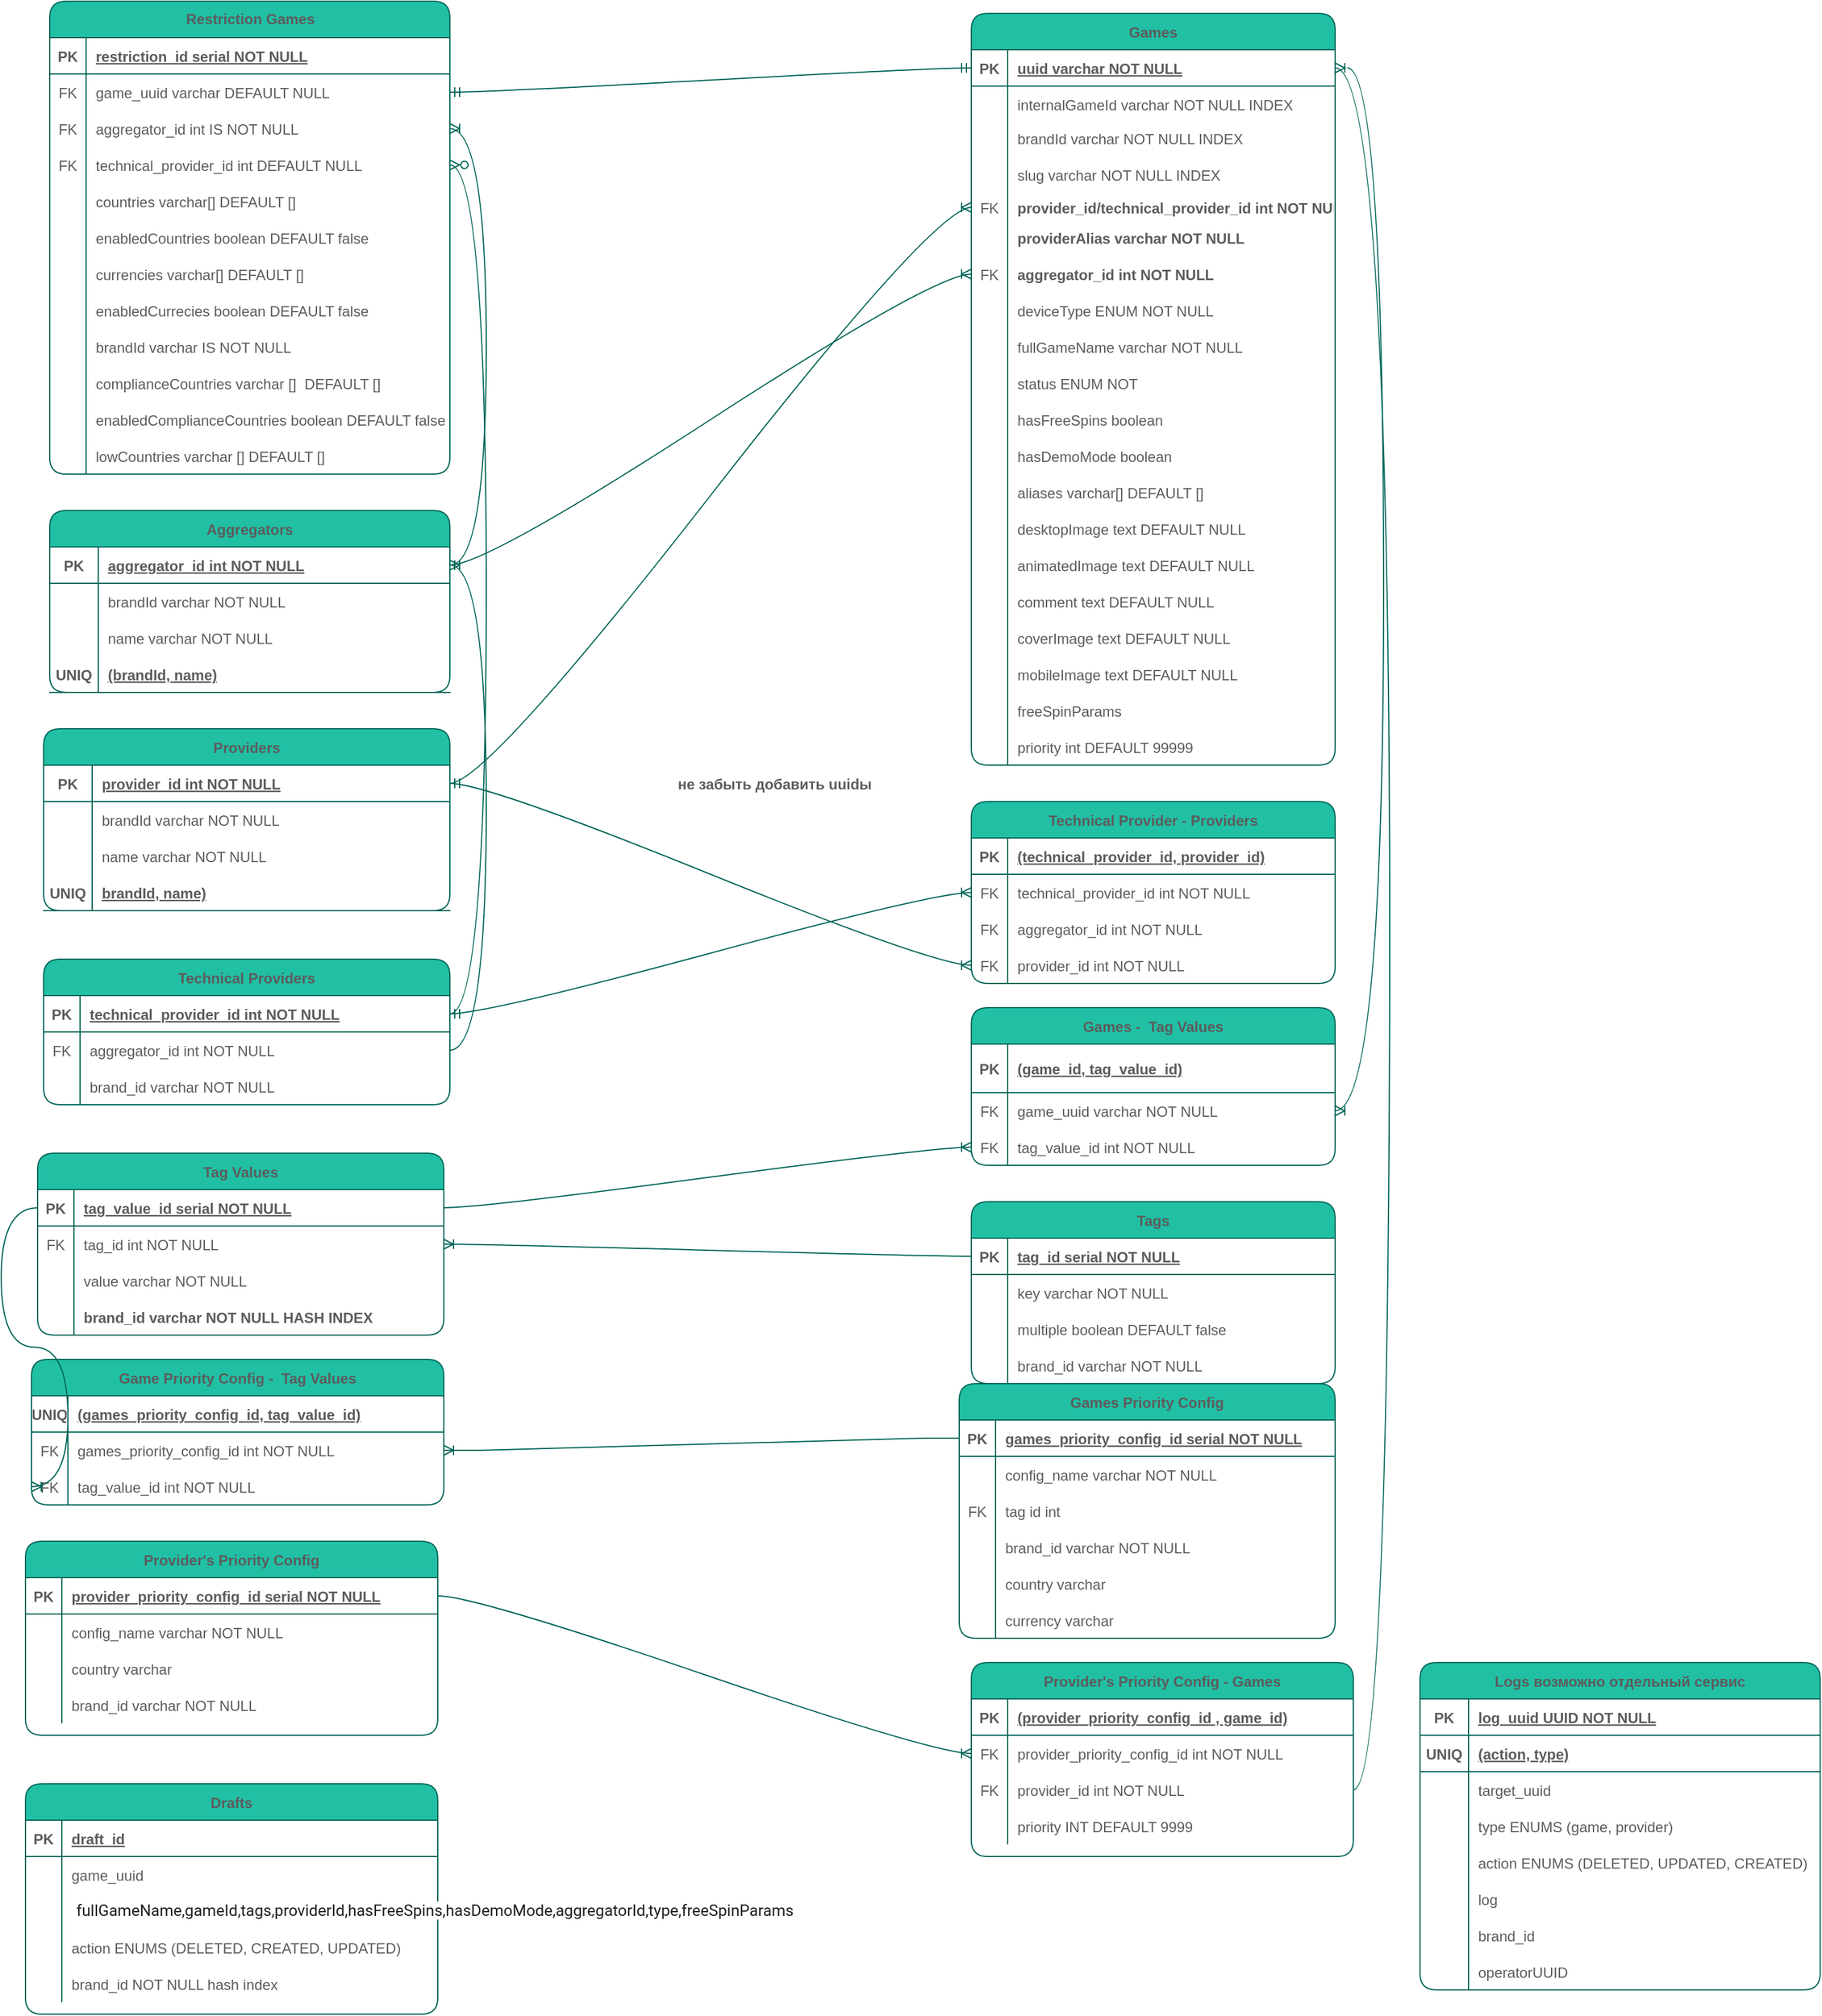 <mxfile version="13.11.0" type="github"><diagram id="R2lEEEUBdFMjLlhIrx00" name="Page-1"><mxGraphModel dx="2465" dy="2307" grid="1" gridSize="10" guides="1" tooltips="1" connect="1" arrows="1" fold="1" page="1" pageScale="1" pageWidth="1100" pageHeight="1700" math="0" shadow="0" extFonts="Permanent Marker^https://fonts.googleapis.com/css?family=Permanent+Marker"><root><mxCell id="0"/><mxCell id="1" parent="0"/><mxCell id="C-vyLk0tnHw3VtMMgP7b-2" value="Providers" style="shape=table;startSize=30;container=1;collapsible=1;childLayout=tableLayout;fixedRows=1;rowLines=0;fontStyle=1;align=center;resizeLast=1;rounded=1;fillColor=#21C0A5;strokeColor=#006658;fontColor=#5C5C5C;" parent="1" vertex="1"><mxGeometry x="15" y="-1080" width="335" height="150" as="geometry"/></mxCell><mxCell id="C-vyLk0tnHw3VtMMgP7b-3" value="" style="shape=partialRectangle;collapsible=0;dropTarget=0;pointerEvents=0;fillColor=none;points=[[0,0.5],[1,0.5]];portConstraint=eastwest;top=0;left=0;right=0;bottom=1;rounded=1;strokeColor=#006658;fontColor=#5C5C5C;" parent="C-vyLk0tnHw3VtMMgP7b-2" vertex="1"><mxGeometry y="30" width="335" height="30" as="geometry"/></mxCell><mxCell id="C-vyLk0tnHw3VtMMgP7b-4" value="PK" style="shape=partialRectangle;overflow=hidden;connectable=0;fillColor=none;top=0;left=0;bottom=0;right=0;fontStyle=1;rounded=1;strokeColor=#006658;fontColor=#5C5C5C;" parent="C-vyLk0tnHw3VtMMgP7b-3" vertex="1"><mxGeometry width="40" height="30" as="geometry"/></mxCell><mxCell id="C-vyLk0tnHw3VtMMgP7b-5" value="provider_id int NOT NULL " style="shape=partialRectangle;overflow=hidden;connectable=0;fillColor=none;top=0;left=0;bottom=0;right=0;align=left;spacingLeft=6;fontStyle=5;rounded=1;strokeColor=#006658;fontColor=#5C5C5C;" parent="C-vyLk0tnHw3VtMMgP7b-3" vertex="1"><mxGeometry x="40" width="295" height="30" as="geometry"/></mxCell><mxCell id="hQR0TN8XYF_cweAMROCS-10" value="" style="shape=partialRectangle;collapsible=0;dropTarget=0;pointerEvents=0;fillColor=none;top=0;left=0;bottom=0;right=0;points=[[0,0.5],[1,0.5]];portConstraint=eastwest;rounded=1;strokeColor=#006658;fontColor=#5C5C5C;" parent="C-vyLk0tnHw3VtMMgP7b-2" vertex="1"><mxGeometry y="60" width="335" height="30" as="geometry"/></mxCell><mxCell id="hQR0TN8XYF_cweAMROCS-11" value="" style="shape=partialRectangle;connectable=0;fillColor=none;top=0;left=0;bottom=0;right=0;editable=1;overflow=hidden;rounded=1;strokeColor=#006658;fontColor=#5C5C5C;" parent="hQR0TN8XYF_cweAMROCS-10" vertex="1"><mxGeometry width="40" height="30" as="geometry"/></mxCell><mxCell id="hQR0TN8XYF_cweAMROCS-12" value="brandId varchar NOT NULL" style="shape=partialRectangle;connectable=0;fillColor=none;top=0;left=0;bottom=0;right=0;align=left;spacingLeft=6;overflow=hidden;rounded=1;strokeColor=#006658;fontColor=#5C5C5C;" parent="hQR0TN8XYF_cweAMROCS-10" vertex="1"><mxGeometry x="40" width="295" height="30" as="geometry"/></mxCell><mxCell id="C-vyLk0tnHw3VtMMgP7b-6" value="" style="shape=partialRectangle;collapsible=0;dropTarget=0;pointerEvents=0;fillColor=none;points=[[0,0.5],[1,0.5]];portConstraint=eastwest;top=0;left=0;right=0;bottom=0;rounded=1;strokeColor=#006658;fontColor=#5C5C5C;" parent="C-vyLk0tnHw3VtMMgP7b-2" vertex="1"><mxGeometry y="90" width="335" height="30" as="geometry"/></mxCell><mxCell id="C-vyLk0tnHw3VtMMgP7b-7" value="" style="shape=partialRectangle;overflow=hidden;connectable=0;fillColor=none;top=0;left=0;bottom=0;right=0;rounded=1;strokeColor=#006658;fontColor=#5C5C5C;" parent="C-vyLk0tnHw3VtMMgP7b-6" vertex="1"><mxGeometry width="40" height="30" as="geometry"/></mxCell><mxCell id="C-vyLk0tnHw3VtMMgP7b-8" value="name varchar NOT NULL" style="shape=partialRectangle;overflow=hidden;connectable=0;fillColor=none;top=0;left=0;bottom=0;right=0;align=left;spacingLeft=6;rounded=1;strokeColor=#006658;fontColor=#5C5C5C;" parent="C-vyLk0tnHw3VtMMgP7b-6" vertex="1"><mxGeometry x="40" width="295" height="30" as="geometry"/></mxCell><mxCell id="hQR0TN8XYF_cweAMROCS-18" value="" style="shape=partialRectangle;collapsible=0;dropTarget=0;pointerEvents=0;fillColor=none;top=0;left=0;bottom=1;right=0;points=[[0,0.5],[1,0.5]];portConstraint=eastwest;rounded=1;strokeColor=#006658;fontColor=#5C5C5C;" parent="C-vyLk0tnHw3VtMMgP7b-2" vertex="1"><mxGeometry y="120" width="335" height="30" as="geometry"/></mxCell><mxCell id="hQR0TN8XYF_cweAMROCS-19" value="UNIQ" style="shape=partialRectangle;connectable=0;fillColor=none;top=0;left=0;bottom=0;right=0;fontStyle=1;overflow=hidden;rounded=1;strokeColor=#006658;fontColor=#5C5C5C;" parent="hQR0TN8XYF_cweAMROCS-18" vertex="1"><mxGeometry width="40" height="30" as="geometry"/></mxCell><mxCell id="hQR0TN8XYF_cweAMROCS-20" value="brandId, name)" style="shape=partialRectangle;connectable=0;fillColor=none;top=0;left=0;bottom=0;right=0;align=left;spacingLeft=6;fontStyle=5;overflow=hidden;rounded=1;strokeColor=#006658;fontColor=#5C5C5C;" parent="hQR0TN8XYF_cweAMROCS-18" vertex="1"><mxGeometry x="40" width="295" height="30" as="geometry"/></mxCell><mxCell id="C-vyLk0tnHw3VtMMgP7b-23" value="Games" style="shape=table;startSize=30;container=1;collapsible=1;childLayout=tableLayout;fixedRows=1;rowLines=0;fontStyle=1;align=center;resizeLast=1;rounded=1;fillColor=#21C0A5;strokeColor=#006658;fontColor=#5C5C5C;" parent="1" vertex="1"><mxGeometry x="780" y="-1670" width="300" height="620" as="geometry"/></mxCell><mxCell id="C-vyLk0tnHw3VtMMgP7b-24" value="" style="shape=partialRectangle;collapsible=0;dropTarget=0;pointerEvents=0;fillColor=none;points=[[0,0.5],[1,0.5]];portConstraint=eastwest;top=0;left=0;right=0;bottom=1;rounded=1;strokeColor=#006658;fontColor=#5C5C5C;" parent="C-vyLk0tnHw3VtMMgP7b-23" vertex="1"><mxGeometry y="30" width="300" height="30" as="geometry"/></mxCell><mxCell id="C-vyLk0tnHw3VtMMgP7b-25" value="PK" style="shape=partialRectangle;overflow=hidden;connectable=0;fillColor=none;top=0;left=0;bottom=0;right=0;fontStyle=1;rounded=1;strokeColor=#006658;fontColor=#5C5C5C;" parent="C-vyLk0tnHw3VtMMgP7b-24" vertex="1"><mxGeometry width="30" height="30" as="geometry"/></mxCell><mxCell id="C-vyLk0tnHw3VtMMgP7b-26" value="uuid varchar NOT NULL " style="shape=partialRectangle;overflow=hidden;connectable=0;fillColor=none;top=0;left=0;bottom=0;right=0;align=left;spacingLeft=6;fontStyle=5;rounded=1;strokeColor=#006658;fontColor=#5C5C5C;" parent="C-vyLk0tnHw3VtMMgP7b-24" vertex="1"><mxGeometry x="30" width="270" height="30" as="geometry"/></mxCell><mxCell id="ytWz9_GpCfOif9QKAJZ8-209" value="" style="shape=partialRectangle;collapsible=0;dropTarget=0;pointerEvents=0;fillColor=none;top=0;left=0;bottom=0;right=0;points=[[0,0.5],[1,0.5]];portConstraint=eastwest;rounded=1;strokeColor=#006658;fontColor=#5C5C5C;" parent="C-vyLk0tnHw3VtMMgP7b-23" vertex="1"><mxGeometry y="60" width="300" height="30" as="geometry"/></mxCell><mxCell id="ytWz9_GpCfOif9QKAJZ8-210" value="" style="shape=partialRectangle;connectable=0;fillColor=none;top=0;left=0;bottom=0;right=0;editable=1;overflow=hidden;rounded=1;strokeColor=#006658;fontColor=#5C5C5C;" parent="ytWz9_GpCfOif9QKAJZ8-209" vertex="1"><mxGeometry width="30" height="30" as="geometry"/></mxCell><mxCell id="ytWz9_GpCfOif9QKAJZ8-211" value="internalGameId varchar NOT NULL INDEX" style="shape=partialRectangle;connectable=0;fillColor=none;top=0;left=0;bottom=0;right=0;align=left;spacingLeft=6;overflow=hidden;rounded=1;strokeColor=#006658;fontColor=#5C5C5C;" parent="ytWz9_GpCfOif9QKAJZ8-209" vertex="1"><mxGeometry x="30" width="270" height="30" as="geometry"/></mxCell><mxCell id="C-vyLk0tnHw3VtMMgP7b-27" value="" style="shape=partialRectangle;collapsible=0;dropTarget=0;pointerEvents=0;fillColor=none;points=[[0,0.5],[1,0.5]];portConstraint=eastwest;top=0;left=0;right=0;bottom=0;rounded=1;strokeColor=#006658;fontColor=#5C5C5C;" parent="C-vyLk0tnHw3VtMMgP7b-23" vertex="1"><mxGeometry y="90" width="300" height="30" as="geometry"/></mxCell><mxCell id="C-vyLk0tnHw3VtMMgP7b-28" value="" style="shape=partialRectangle;overflow=hidden;connectable=0;fillColor=none;top=0;left=0;bottom=0;right=0;rounded=1;strokeColor=#006658;fontColor=#5C5C5C;" parent="C-vyLk0tnHw3VtMMgP7b-27" vertex="1"><mxGeometry width="30" height="30" as="geometry"/></mxCell><mxCell id="C-vyLk0tnHw3VtMMgP7b-29" value="brandId varchar NOT NULL INDEX&#10;" style="shape=partialRectangle;overflow=hidden;connectable=0;fillColor=none;top=0;left=0;bottom=0;right=0;align=left;spacingLeft=6;verticalAlign=top;rounded=1;strokeColor=#006658;fontColor=#5C5C5C;" parent="C-vyLk0tnHw3VtMMgP7b-27" vertex="1"><mxGeometry x="30" width="270" height="30" as="geometry"/></mxCell><mxCell id="ytWz9_GpCfOif9QKAJZ8-213" value="" style="shape=partialRectangle;collapsible=0;dropTarget=0;pointerEvents=0;fillColor=none;top=0;left=0;bottom=0;right=0;points=[[0,0.5],[1,0.5]];portConstraint=eastwest;rounded=1;strokeColor=#006658;fontColor=#5C5C5C;" parent="C-vyLk0tnHw3VtMMgP7b-23" vertex="1"><mxGeometry y="120" width="300" height="30" as="geometry"/></mxCell><mxCell id="ytWz9_GpCfOif9QKAJZ8-214" value="" style="shape=partialRectangle;connectable=0;fillColor=none;top=0;left=0;bottom=0;right=0;editable=1;overflow=hidden;rounded=1;strokeColor=#006658;fontColor=#5C5C5C;" parent="ytWz9_GpCfOif9QKAJZ8-213" vertex="1"><mxGeometry width="30" height="30" as="geometry"/></mxCell><mxCell id="ytWz9_GpCfOif9QKAJZ8-215" value="slug varchar NOT NULL INDEX" style="shape=partialRectangle;connectable=0;fillColor=none;top=0;left=0;bottom=0;right=0;align=left;spacingLeft=6;overflow=hidden;verticalAlign=top;rounded=1;strokeColor=#006658;fontColor=#5C5C5C;" parent="ytWz9_GpCfOif9QKAJZ8-213" vertex="1"><mxGeometry x="30" width="270" height="30" as="geometry"/></mxCell><mxCell id="ytWz9_GpCfOif9QKAJZ8-233" value="" style="shape=partialRectangle;collapsible=0;dropTarget=0;pointerEvents=0;fillColor=none;top=0;left=0;bottom=0;right=0;points=[[0,0.5],[1,0.5]];portConstraint=eastwest;rounded=1;strokeColor=#006658;fontColor=#5C5C5C;" parent="C-vyLk0tnHw3VtMMgP7b-23" vertex="1"><mxGeometry y="150" width="300" height="20" as="geometry"/></mxCell><mxCell id="ytWz9_GpCfOif9QKAJZ8-234" value="FK" style="shape=partialRectangle;connectable=0;fillColor=none;top=0;left=0;bottom=0;right=0;fontStyle=0;overflow=hidden;rounded=1;strokeColor=#006658;fontColor=#5C5C5C;" parent="ytWz9_GpCfOif9QKAJZ8-233" vertex="1"><mxGeometry width="30" height="20" as="geometry"/></mxCell><mxCell id="ytWz9_GpCfOif9QKAJZ8-235" value="provider_id/technical_provider_id int NOT NULL" style="shape=partialRectangle;connectable=0;fillColor=none;top=0;left=0;bottom=0;right=0;align=left;spacingLeft=6;fontStyle=1;overflow=hidden;rounded=1;strokeColor=#006658;fontColor=#5C5C5C;" parent="ytWz9_GpCfOif9QKAJZ8-233" vertex="1"><mxGeometry x="30" width="270" height="20" as="geometry"/></mxCell><mxCell id="ytWz9_GpCfOif9QKAJZ8-224" value="" style="shape=partialRectangle;collapsible=0;dropTarget=0;pointerEvents=0;fillColor=none;top=0;left=0;bottom=0;right=0;points=[[0,0.5],[1,0.5]];portConstraint=eastwest;rounded=1;strokeColor=#006658;fontColor=#5C5C5C;" parent="C-vyLk0tnHw3VtMMgP7b-23" vertex="1"><mxGeometry y="170" width="300" height="30" as="geometry"/></mxCell><mxCell id="ytWz9_GpCfOif9QKAJZ8-225" value="" style="shape=partialRectangle;connectable=0;fillColor=none;top=0;left=0;bottom=0;right=0;editable=1;overflow=hidden;rounded=1;strokeColor=#006658;fontColor=#5C5C5C;" parent="ytWz9_GpCfOif9QKAJZ8-224" vertex="1"><mxGeometry width="30" height="30" as="geometry"/></mxCell><mxCell id="ytWz9_GpCfOif9QKAJZ8-226" value="providerAlias varchar NOT NULL" style="shape=partialRectangle;connectable=0;fillColor=none;top=0;left=0;bottom=0;right=0;align=left;spacingLeft=6;overflow=hidden;rounded=1;fontStyle=1;strokeColor=#006658;fontColor=#5C5C5C;" parent="ytWz9_GpCfOif9QKAJZ8-224" vertex="1"><mxGeometry x="30" width="270" height="30" as="geometry"/></mxCell><mxCell id="ytWz9_GpCfOif9QKAJZ8-237" value="" style="shape=partialRectangle;collapsible=0;dropTarget=0;pointerEvents=0;fillColor=none;top=0;left=0;bottom=0;right=0;points=[[0,0.5],[1,0.5]];portConstraint=eastwest;rounded=1;strokeColor=#006658;fontColor=#5C5C5C;" parent="C-vyLk0tnHw3VtMMgP7b-23" vertex="1"><mxGeometry y="200" width="300" height="30" as="geometry"/></mxCell><mxCell id="ytWz9_GpCfOif9QKAJZ8-238" value="FK" style="shape=partialRectangle;connectable=0;fillColor=none;top=0;left=0;bottom=0;right=0;fontStyle=0;overflow=hidden;rounded=1;strokeColor=#006658;fontColor=#5C5C5C;" parent="ytWz9_GpCfOif9QKAJZ8-237" vertex="1"><mxGeometry width="30" height="30" as="geometry"/></mxCell><mxCell id="ytWz9_GpCfOif9QKAJZ8-239" value="aggregator_id int NOT NULL" style="shape=partialRectangle;connectable=0;fillColor=none;top=0;left=0;bottom=0;right=0;align=left;spacingLeft=6;fontStyle=1;overflow=hidden;rounded=1;strokeColor=#006658;fontColor=#5C5C5C;" parent="ytWz9_GpCfOif9QKAJZ8-237" vertex="1"><mxGeometry x="30" width="270" height="30" as="geometry"/></mxCell><mxCell id="ytWz9_GpCfOif9QKAJZ8-241" value="" style="shape=partialRectangle;collapsible=0;dropTarget=0;pointerEvents=0;fillColor=none;top=0;left=0;bottom=0;right=0;points=[[0,0.5],[1,0.5]];portConstraint=eastwest;rounded=1;strokeColor=#006658;fontColor=#5C5C5C;" parent="C-vyLk0tnHw3VtMMgP7b-23" vertex="1"><mxGeometry y="230" width="300" height="30" as="geometry"/></mxCell><mxCell id="ytWz9_GpCfOif9QKAJZ8-242" value="" style="shape=partialRectangle;connectable=0;fillColor=none;top=0;left=0;bottom=0;right=0;editable=1;overflow=hidden;rounded=1;strokeColor=#006658;fontColor=#5C5C5C;" parent="ytWz9_GpCfOif9QKAJZ8-241" vertex="1"><mxGeometry width="30" height="30" as="geometry"/></mxCell><mxCell id="ytWz9_GpCfOif9QKAJZ8-243" value="deviceType ENUM NOT NULL" style="shape=partialRectangle;connectable=0;fillColor=none;top=0;left=0;bottom=0;right=0;align=left;spacingLeft=6;overflow=hidden;rounded=1;strokeColor=#006658;fontColor=#5C5C5C;" parent="ytWz9_GpCfOif9QKAJZ8-241" vertex="1"><mxGeometry x="30" width="270" height="30" as="geometry"/></mxCell><mxCell id="ytWz9_GpCfOif9QKAJZ8-245" value="" style="shape=partialRectangle;collapsible=0;dropTarget=0;pointerEvents=0;fillColor=none;top=0;left=0;bottom=0;right=0;points=[[0,0.5],[1,0.5]];portConstraint=eastwest;rounded=1;strokeColor=#006658;fontColor=#5C5C5C;" parent="C-vyLk0tnHw3VtMMgP7b-23" vertex="1"><mxGeometry y="260" width="300" height="30" as="geometry"/></mxCell><mxCell id="ytWz9_GpCfOif9QKAJZ8-246" value="" style="shape=partialRectangle;connectable=0;fillColor=none;top=0;left=0;bottom=0;right=0;editable=1;overflow=hidden;rounded=1;strokeColor=#006658;fontColor=#5C5C5C;" parent="ytWz9_GpCfOif9QKAJZ8-245" vertex="1"><mxGeometry width="30" height="30" as="geometry"/></mxCell><mxCell id="ytWz9_GpCfOif9QKAJZ8-247" value="fullGameName varchar NOT NULL" style="shape=partialRectangle;connectable=0;fillColor=none;top=0;left=0;bottom=0;right=0;align=left;spacingLeft=6;overflow=hidden;rounded=1;strokeColor=#006658;fontColor=#5C5C5C;" parent="ytWz9_GpCfOif9QKAJZ8-245" vertex="1"><mxGeometry x="30" width="270" height="30" as="geometry"/></mxCell><mxCell id="ytWz9_GpCfOif9QKAJZ8-251" value="" style="shape=partialRectangle;collapsible=0;dropTarget=0;pointerEvents=0;fillColor=none;top=0;left=0;bottom=0;right=0;points=[[0,0.5],[1,0.5]];portConstraint=eastwest;rounded=1;strokeColor=#006658;fontColor=#5C5C5C;" parent="C-vyLk0tnHw3VtMMgP7b-23" vertex="1"><mxGeometry y="290" width="300" height="30" as="geometry"/></mxCell><mxCell id="ytWz9_GpCfOif9QKAJZ8-252" value="" style="shape=partialRectangle;connectable=0;fillColor=none;top=0;left=0;bottom=0;right=0;editable=1;overflow=hidden;rounded=1;strokeColor=#006658;fontColor=#5C5C5C;" parent="ytWz9_GpCfOif9QKAJZ8-251" vertex="1"><mxGeometry width="30" height="30" as="geometry"/></mxCell><mxCell id="ytWz9_GpCfOif9QKAJZ8-253" value="status ENUM NOT" style="shape=partialRectangle;connectable=0;fillColor=none;top=0;left=0;bottom=0;right=0;align=left;spacingLeft=6;overflow=hidden;rounded=1;strokeColor=#006658;fontColor=#5C5C5C;" parent="ytWz9_GpCfOif9QKAJZ8-251" vertex="1"><mxGeometry x="30" width="270" height="30" as="geometry"/></mxCell><mxCell id="ytWz9_GpCfOif9QKAJZ8-255" value="" style="shape=partialRectangle;collapsible=0;dropTarget=0;pointerEvents=0;fillColor=none;top=0;left=0;bottom=0;right=0;points=[[0,0.5],[1,0.5]];portConstraint=eastwest;rounded=1;strokeColor=#006658;fontColor=#5C5C5C;" parent="C-vyLk0tnHw3VtMMgP7b-23" vertex="1"><mxGeometry y="320" width="300" height="30" as="geometry"/></mxCell><mxCell id="ytWz9_GpCfOif9QKAJZ8-256" value="" style="shape=partialRectangle;connectable=0;fillColor=none;top=0;left=0;bottom=0;right=0;editable=1;overflow=hidden;rounded=1;strokeColor=#006658;fontColor=#5C5C5C;" parent="ytWz9_GpCfOif9QKAJZ8-255" vertex="1"><mxGeometry width="30" height="30" as="geometry"/></mxCell><mxCell id="ytWz9_GpCfOif9QKAJZ8-257" value="hasFreeSpins boolean" style="shape=partialRectangle;connectable=0;fillColor=none;top=0;left=0;bottom=0;right=0;align=left;spacingLeft=6;overflow=hidden;rounded=1;strokeColor=#006658;fontColor=#5C5C5C;" parent="ytWz9_GpCfOif9QKAJZ8-255" vertex="1"><mxGeometry x="30" width="270" height="30" as="geometry"/></mxCell><mxCell id="ytWz9_GpCfOif9QKAJZ8-259" value="" style="shape=partialRectangle;collapsible=0;dropTarget=0;pointerEvents=0;fillColor=none;top=0;left=0;bottom=0;right=0;points=[[0,0.5],[1,0.5]];portConstraint=eastwest;rounded=1;strokeColor=#006658;fontColor=#5C5C5C;" parent="C-vyLk0tnHw3VtMMgP7b-23" vertex="1"><mxGeometry y="350" width="300" height="30" as="geometry"/></mxCell><mxCell id="ytWz9_GpCfOif9QKAJZ8-260" value="" style="shape=partialRectangle;connectable=0;fillColor=none;top=0;left=0;bottom=0;right=0;editable=1;overflow=hidden;rounded=1;strokeColor=#006658;fontColor=#5C5C5C;" parent="ytWz9_GpCfOif9QKAJZ8-259" vertex="1"><mxGeometry width="30" height="30" as="geometry"/></mxCell><mxCell id="ytWz9_GpCfOif9QKAJZ8-261" value="hasDemoMode boolean" style="shape=partialRectangle;connectable=0;fillColor=none;top=0;left=0;bottom=0;right=0;align=left;spacingLeft=6;overflow=hidden;rounded=1;strokeColor=#006658;fontColor=#5C5C5C;" parent="ytWz9_GpCfOif9QKAJZ8-259" vertex="1"><mxGeometry x="30" width="270" height="30" as="geometry"/></mxCell><mxCell id="ytWz9_GpCfOif9QKAJZ8-263" value="" style="shape=partialRectangle;collapsible=0;dropTarget=0;pointerEvents=0;fillColor=none;top=0;left=0;bottom=0;right=0;points=[[0,0.5],[1,0.5]];portConstraint=eastwest;rounded=1;strokeColor=#006658;fontColor=#5C5C5C;" parent="C-vyLk0tnHw3VtMMgP7b-23" vertex="1"><mxGeometry y="380" width="300" height="30" as="geometry"/></mxCell><mxCell id="ytWz9_GpCfOif9QKAJZ8-264" value="" style="shape=partialRectangle;connectable=0;fillColor=none;top=0;left=0;bottom=0;right=0;editable=1;overflow=hidden;rounded=1;strokeColor=#006658;fontColor=#5C5C5C;" parent="ytWz9_GpCfOif9QKAJZ8-263" vertex="1"><mxGeometry width="30" height="30" as="geometry"/></mxCell><mxCell id="ytWz9_GpCfOif9QKAJZ8-265" value="aliases varchar[] DEFAULT []" style="shape=partialRectangle;connectable=0;fillColor=none;top=0;left=0;bottom=0;right=0;align=left;spacingLeft=6;overflow=hidden;fontStyle=0;rounded=1;strokeColor=#006658;fontColor=#5C5C5C;" parent="ytWz9_GpCfOif9QKAJZ8-263" vertex="1"><mxGeometry x="30" width="270" height="30" as="geometry"/></mxCell><mxCell id="ytWz9_GpCfOif9QKAJZ8-228" value="" style="shape=partialRectangle;collapsible=0;dropTarget=0;pointerEvents=0;fillColor=none;top=0;left=0;bottom=0;right=0;points=[[0,0.5],[1,0.5]];portConstraint=eastwest;rounded=1;strokeColor=#006658;fontColor=#5C5C5C;" parent="C-vyLk0tnHw3VtMMgP7b-23" vertex="1"><mxGeometry y="410" width="300" height="30" as="geometry"/></mxCell><mxCell id="ytWz9_GpCfOif9QKAJZ8-229" value="" style="shape=partialRectangle;connectable=0;fillColor=none;top=0;left=0;bottom=0;right=0;editable=1;overflow=hidden;rounded=1;strokeColor=#006658;fontColor=#5C5C5C;" parent="ytWz9_GpCfOif9QKAJZ8-228" vertex="1"><mxGeometry width="30" height="30" as="geometry"/></mxCell><mxCell id="ytWz9_GpCfOif9QKAJZ8-230" value="desktopImage text DEFAULT NULL" style="shape=partialRectangle;connectable=0;fillColor=none;top=0;left=0;bottom=0;right=0;align=left;spacingLeft=6;overflow=hidden;rounded=1;strokeColor=#006658;fontColor=#5C5C5C;" parent="ytWz9_GpCfOif9QKAJZ8-228" vertex="1"><mxGeometry x="30" width="270" height="30" as="geometry"/></mxCell><mxCell id="ytWz9_GpCfOif9QKAJZ8-271" value="" style="shape=partialRectangle;collapsible=0;dropTarget=0;pointerEvents=0;fillColor=none;top=0;left=0;bottom=0;right=0;points=[[0,0.5],[1,0.5]];portConstraint=eastwest;rounded=1;strokeColor=#006658;fontColor=#5C5C5C;" parent="C-vyLk0tnHw3VtMMgP7b-23" vertex="1"><mxGeometry y="440" width="300" height="30" as="geometry"/></mxCell><mxCell id="ytWz9_GpCfOif9QKAJZ8-272" value="" style="shape=partialRectangle;connectable=0;fillColor=none;top=0;left=0;bottom=0;right=0;editable=1;overflow=hidden;rounded=1;strokeColor=#006658;fontColor=#5C5C5C;" parent="ytWz9_GpCfOif9QKAJZ8-271" vertex="1"><mxGeometry width="30" height="30" as="geometry"/></mxCell><mxCell id="ytWz9_GpCfOif9QKAJZ8-273" value="animatedImage text DEFAULT NULL" style="shape=partialRectangle;connectable=0;fillColor=none;top=0;left=0;bottom=0;right=0;align=left;spacingLeft=6;overflow=hidden;rounded=1;strokeColor=#006658;fontColor=#5C5C5C;" parent="ytWz9_GpCfOif9QKAJZ8-271" vertex="1"><mxGeometry x="30" width="270" height="30" as="geometry"/></mxCell><mxCell id="ytWz9_GpCfOif9QKAJZ8-279" value="" style="shape=partialRectangle;collapsible=0;dropTarget=0;pointerEvents=0;fillColor=none;top=0;left=0;bottom=0;right=0;points=[[0,0.5],[1,0.5]];portConstraint=eastwest;rounded=1;strokeColor=#006658;fontColor=#5C5C5C;" parent="C-vyLk0tnHw3VtMMgP7b-23" vertex="1"><mxGeometry y="470" width="300" height="30" as="geometry"/></mxCell><mxCell id="ytWz9_GpCfOif9QKAJZ8-280" value="" style="shape=partialRectangle;connectable=0;fillColor=none;top=0;left=0;bottom=0;right=0;editable=1;overflow=hidden;rounded=1;strokeColor=#006658;fontColor=#5C5C5C;" parent="ytWz9_GpCfOif9QKAJZ8-279" vertex="1"><mxGeometry width="30" height="30" as="geometry"/></mxCell><mxCell id="ytWz9_GpCfOif9QKAJZ8-281" value="comment text DEFAULT NULL" style="shape=partialRectangle;connectable=0;fillColor=none;top=0;left=0;bottom=0;right=0;align=left;spacingLeft=6;overflow=hidden;rounded=1;strokeColor=#006658;fontColor=#5C5C5C;" parent="ytWz9_GpCfOif9QKAJZ8-279" vertex="1"><mxGeometry x="30" width="270" height="30" as="geometry"/></mxCell><mxCell id="ytWz9_GpCfOif9QKAJZ8-283" value="" style="shape=partialRectangle;collapsible=0;dropTarget=0;pointerEvents=0;fillColor=none;top=0;left=0;bottom=0;right=0;points=[[0,0.5],[1,0.5]];portConstraint=eastwest;rounded=1;strokeColor=#006658;fontColor=#5C5C5C;" parent="C-vyLk0tnHw3VtMMgP7b-23" vertex="1"><mxGeometry y="500" width="300" height="30" as="geometry"/></mxCell><mxCell id="ytWz9_GpCfOif9QKAJZ8-284" value="" style="shape=partialRectangle;connectable=0;fillColor=none;top=0;left=0;bottom=0;right=0;editable=1;overflow=hidden;rounded=1;strokeColor=#006658;fontColor=#5C5C5C;" parent="ytWz9_GpCfOif9QKAJZ8-283" vertex="1"><mxGeometry width="30" height="30" as="geometry"/></mxCell><mxCell id="ytWz9_GpCfOif9QKAJZ8-285" value="coverImage text DEFAULT NULL" style="shape=partialRectangle;connectable=0;fillColor=none;top=0;left=0;bottom=0;right=0;align=left;spacingLeft=6;overflow=hidden;rounded=1;strokeColor=#006658;fontColor=#5C5C5C;" parent="ytWz9_GpCfOif9QKAJZ8-283" vertex="1"><mxGeometry x="30" width="270" height="30" as="geometry"/></mxCell><mxCell id="ytWz9_GpCfOif9QKAJZ8-287" value="" style="shape=partialRectangle;collapsible=0;dropTarget=0;pointerEvents=0;fillColor=none;top=0;left=0;bottom=0;right=0;points=[[0,0.5],[1,0.5]];portConstraint=eastwest;rounded=1;strokeColor=#006658;fontColor=#5C5C5C;" parent="C-vyLk0tnHw3VtMMgP7b-23" vertex="1"><mxGeometry y="530" width="300" height="30" as="geometry"/></mxCell><mxCell id="ytWz9_GpCfOif9QKAJZ8-288" value="" style="shape=partialRectangle;connectable=0;fillColor=none;top=0;left=0;bottom=0;right=0;editable=1;overflow=hidden;rounded=1;strokeColor=#006658;fontColor=#5C5C5C;" parent="ytWz9_GpCfOif9QKAJZ8-287" vertex="1"><mxGeometry width="30" height="30" as="geometry"/></mxCell><mxCell id="ytWz9_GpCfOif9QKAJZ8-289" value="mobileImage text DEFAULT NULL" style="shape=partialRectangle;connectable=0;fillColor=none;top=0;left=0;bottom=0;right=0;align=left;spacingLeft=6;overflow=hidden;rounded=1;strokeColor=#006658;fontColor=#5C5C5C;" parent="ytWz9_GpCfOif9QKAJZ8-287" vertex="1"><mxGeometry x="30" width="270" height="30" as="geometry"/></mxCell><mxCell id="ytWz9_GpCfOif9QKAJZ8-291" value="" style="shape=partialRectangle;collapsible=0;dropTarget=0;pointerEvents=0;fillColor=none;top=0;left=0;bottom=0;right=0;points=[[0,0.5],[1,0.5]];portConstraint=eastwest;rounded=1;strokeColor=#006658;fontColor=#5C5C5C;" parent="C-vyLk0tnHw3VtMMgP7b-23" vertex="1"><mxGeometry y="560" width="300" height="30" as="geometry"/></mxCell><mxCell id="ytWz9_GpCfOif9QKAJZ8-292" value="" style="shape=partialRectangle;connectable=0;fillColor=none;top=0;left=0;bottom=0;right=0;editable=1;overflow=hidden;rounded=1;strokeColor=#006658;fontColor=#5C5C5C;" parent="ytWz9_GpCfOif9QKAJZ8-291" vertex="1"><mxGeometry width="30" height="30" as="geometry"/></mxCell><mxCell id="ytWz9_GpCfOif9QKAJZ8-293" value="freeSpinParams" style="shape=partialRectangle;connectable=0;fillColor=none;top=0;left=0;bottom=0;right=0;align=left;spacingLeft=6;overflow=hidden;rounded=1;strokeColor=#006658;fontColor=#5C5C5C;" parent="ytWz9_GpCfOif9QKAJZ8-291" vertex="1"><mxGeometry x="30" width="270" height="30" as="geometry"/></mxCell><mxCell id="ytWz9_GpCfOif9QKAJZ8-267" value="" style="shape=partialRectangle;collapsible=0;dropTarget=0;pointerEvents=0;fillColor=none;top=0;left=0;bottom=0;right=0;points=[[0,0.5],[1,0.5]];portConstraint=eastwest;rounded=1;strokeColor=#006658;fontColor=#5C5C5C;" parent="C-vyLk0tnHw3VtMMgP7b-23" vertex="1"><mxGeometry y="590" width="300" height="30" as="geometry"/></mxCell><mxCell id="ytWz9_GpCfOif9QKAJZ8-268" value="" style="shape=partialRectangle;connectable=0;fillColor=none;top=0;left=0;bottom=0;right=0;editable=1;overflow=hidden;rounded=1;strokeColor=#006658;fontColor=#5C5C5C;" parent="ytWz9_GpCfOif9QKAJZ8-267" vertex="1"><mxGeometry width="30" height="30" as="geometry"/></mxCell><mxCell id="ytWz9_GpCfOif9QKAJZ8-269" value="priority int DEFAULT 99999" style="shape=partialRectangle;connectable=0;fillColor=none;top=0;left=0;bottom=0;right=0;align=left;spacingLeft=6;overflow=hidden;rounded=1;strokeColor=#006658;fontColor=#5C5C5C;" parent="ytWz9_GpCfOif9QKAJZ8-267" vertex="1"><mxGeometry x="30" width="270" height="30" as="geometry"/></mxCell><mxCell id="ytWz9_GpCfOif9QKAJZ8-28" value="Restriction Games" style="shape=table;startSize=30;container=1;collapsible=1;childLayout=tableLayout;fixedRows=1;rowLines=0;fontStyle=1;align=center;resizeLast=1;shadow=0;html=1;rounded=1;fillColor=#21C0A5;strokeColor=#006658;fontColor=#5C5C5C;" parent="1" vertex="1"><mxGeometry x="20" y="-1680" width="330" height="390" as="geometry"><mxRectangle x="42.5" y="20" width="140" height="20" as="alternateBounds"/></mxGeometry></mxCell><mxCell id="ytWz9_GpCfOif9QKAJZ8-29" value="" style="shape=partialRectangle;collapsible=0;dropTarget=0;pointerEvents=0;fillColor=none;points=[[0,0.5],[1,0.5]];portConstraint=eastwest;top=0;left=0;right=0;bottom=1;rounded=1;strokeColor=#006658;fontColor=#5C5C5C;" parent="ytWz9_GpCfOif9QKAJZ8-28" vertex="1"><mxGeometry y="30" width="330" height="30" as="geometry"/></mxCell><mxCell id="ytWz9_GpCfOif9QKAJZ8-30" value="PK" style="shape=partialRectangle;overflow=hidden;connectable=0;fillColor=none;top=0;left=0;bottom=0;right=0;fontStyle=1;rounded=1;strokeColor=#006658;fontColor=#5C5C5C;" parent="ytWz9_GpCfOif9QKAJZ8-29" vertex="1"><mxGeometry width="30" height="30" as="geometry"/></mxCell><mxCell id="ytWz9_GpCfOif9QKAJZ8-31" value="restriction_id serial NOT NULL " style="shape=partialRectangle;overflow=hidden;connectable=0;fillColor=none;top=0;left=0;bottom=0;right=0;align=left;spacingLeft=6;fontStyle=5;rounded=1;strokeColor=#006658;fontColor=#5C5C5C;" parent="ytWz9_GpCfOif9QKAJZ8-29" vertex="1"><mxGeometry x="30" width="300" height="30" as="geometry"/></mxCell><mxCell id="ytWz9_GpCfOif9QKAJZ8-174" value="" style="shape=partialRectangle;collapsible=0;dropTarget=0;pointerEvents=0;fillColor=none;top=0;left=0;bottom=0;right=0;points=[[0,0.5],[1,0.5]];portConstraint=eastwest;rounded=1;strokeColor=#006658;fontColor=#5C5C5C;" parent="ytWz9_GpCfOif9QKAJZ8-28" vertex="1"><mxGeometry y="60" width="330" height="30" as="geometry"/></mxCell><mxCell id="ytWz9_GpCfOif9QKAJZ8-175" value="FK" style="shape=partialRectangle;connectable=0;fillColor=none;top=0;left=0;bottom=0;right=0;fontStyle=0;overflow=hidden;rounded=1;strokeColor=#006658;fontColor=#5C5C5C;" parent="ytWz9_GpCfOif9QKAJZ8-174" vertex="1"><mxGeometry width="30" height="30" as="geometry"/></mxCell><mxCell id="ytWz9_GpCfOif9QKAJZ8-176" value="game_uuid varchar DEFAULT NULL" style="shape=partialRectangle;connectable=0;fillColor=none;top=0;left=0;bottom=0;right=0;align=left;spacingLeft=6;fontStyle=0;overflow=hidden;rounded=1;strokeColor=#006658;fontColor=#5C5C5C;" parent="ytWz9_GpCfOif9QKAJZ8-174" vertex="1"><mxGeometry x="30" width="300" height="30" as="geometry"/></mxCell><mxCell id="ytWz9_GpCfOif9QKAJZ8-32" value="" style="shape=partialRectangle;collapsible=0;dropTarget=0;pointerEvents=0;fillColor=none;points=[[0,0.5],[1,0.5]];portConstraint=eastwest;top=0;left=0;right=0;bottom=0;rounded=1;strokeColor=#006658;fontColor=#5C5C5C;" parent="ytWz9_GpCfOif9QKAJZ8-28" vertex="1"><mxGeometry y="90" width="330" height="30" as="geometry"/></mxCell><mxCell id="ytWz9_GpCfOif9QKAJZ8-33" value="FK" style="shape=partialRectangle;overflow=hidden;connectable=0;fillColor=none;top=0;left=0;bottom=0;right=0;rounded=1;strokeColor=#006658;fontColor=#5C5C5C;" parent="ytWz9_GpCfOif9QKAJZ8-32" vertex="1"><mxGeometry width="30" height="30" as="geometry"/></mxCell><mxCell id="ytWz9_GpCfOif9QKAJZ8-34" value="aggregator_id int IS NOT NULL" style="shape=partialRectangle;overflow=hidden;connectable=0;fillColor=none;top=0;left=0;bottom=0;right=0;align=left;spacingLeft=6;rounded=1;strokeColor=#006658;fontColor=#5C5C5C;" parent="ytWz9_GpCfOif9QKAJZ8-32" vertex="1"><mxGeometry x="30" width="300" height="30" as="geometry"/></mxCell><mxCell id="ytWz9_GpCfOif9QKAJZ8-170" value="" style="shape=partialRectangle;collapsible=0;dropTarget=0;pointerEvents=0;fillColor=none;top=0;left=0;bottom=0;right=0;points=[[0,0.5],[1,0.5]];portConstraint=eastwest;rounded=1;strokeColor=#006658;fontColor=#5C5C5C;" parent="ytWz9_GpCfOif9QKAJZ8-28" vertex="1"><mxGeometry y="120" width="330" height="30" as="geometry"/></mxCell><mxCell id="ytWz9_GpCfOif9QKAJZ8-171" value="FK" style="shape=partialRectangle;connectable=0;fillColor=none;top=0;left=0;bottom=0;right=0;fontStyle=0;overflow=hidden;rounded=1;strokeColor=#006658;fontColor=#5C5C5C;" parent="ytWz9_GpCfOif9QKAJZ8-170" vertex="1"><mxGeometry width="30" height="30" as="geometry"/></mxCell><mxCell id="ytWz9_GpCfOif9QKAJZ8-172" value="technical_provider_id int DEFAULT NULL " style="shape=partialRectangle;connectable=0;fillColor=none;top=0;left=0;bottom=0;right=0;align=left;spacingLeft=6;fontStyle=0;overflow=hidden;rounded=1;strokeColor=#006658;fontColor=#5C5C5C;" parent="ytWz9_GpCfOif9QKAJZ8-170" vertex="1"><mxGeometry x="30" width="300" height="30" as="geometry"/></mxCell><mxCell id="ytWz9_GpCfOif9QKAJZ8-178" value="" style="shape=partialRectangle;collapsible=0;dropTarget=0;pointerEvents=0;fillColor=none;top=0;left=0;bottom=0;right=0;points=[[0,0.5],[1,0.5]];portConstraint=eastwest;rounded=1;strokeColor=#006658;fontColor=#5C5C5C;" parent="ytWz9_GpCfOif9QKAJZ8-28" vertex="1"><mxGeometry y="150" width="330" height="30" as="geometry"/></mxCell><mxCell id="ytWz9_GpCfOif9QKAJZ8-179" value="" style="shape=partialRectangle;connectable=0;fillColor=none;top=0;left=0;bottom=0;right=0;editable=1;overflow=hidden;rounded=1;strokeColor=#006658;fontColor=#5C5C5C;" parent="ytWz9_GpCfOif9QKAJZ8-178" vertex="1"><mxGeometry width="30" height="30" as="geometry"/></mxCell><mxCell id="ytWz9_GpCfOif9QKAJZ8-180" value="countries varchar[] DEFAULT []" style="shape=partialRectangle;connectable=0;fillColor=none;top=0;left=0;bottom=0;right=0;align=left;spacingLeft=6;overflow=hidden;fontStyle=0;rounded=1;strokeColor=#006658;fontColor=#5C5C5C;" parent="ytWz9_GpCfOif9QKAJZ8-178" vertex="1"><mxGeometry x="30" width="300" height="30" as="geometry"/></mxCell><mxCell id="ytWz9_GpCfOif9QKAJZ8-182" value="" style="shape=partialRectangle;collapsible=0;dropTarget=0;pointerEvents=0;fillColor=none;top=0;left=0;bottom=0;right=0;points=[[0,0.5],[1,0.5]];portConstraint=eastwest;rounded=1;strokeColor=#006658;fontColor=#5C5C5C;" parent="ytWz9_GpCfOif9QKAJZ8-28" vertex="1"><mxGeometry y="180" width="330" height="30" as="geometry"/></mxCell><mxCell id="ytWz9_GpCfOif9QKAJZ8-183" value="" style="shape=partialRectangle;connectable=0;fillColor=none;top=0;left=0;bottom=0;right=0;editable=1;overflow=hidden;rounded=1;strokeColor=#006658;fontColor=#5C5C5C;" parent="ytWz9_GpCfOif9QKAJZ8-182" vertex="1"><mxGeometry width="30" height="30" as="geometry"/></mxCell><mxCell id="ytWz9_GpCfOif9QKAJZ8-184" value="enabledCountries boolean DEFAULT false" style="shape=partialRectangle;connectable=0;fillColor=none;top=0;left=0;bottom=0;right=0;align=left;spacingLeft=6;overflow=hidden;rounded=1;strokeColor=#006658;fontColor=#5C5C5C;" parent="ytWz9_GpCfOif9QKAJZ8-182" vertex="1"><mxGeometry x="30" width="300" height="30" as="geometry"/></mxCell><mxCell id="ytWz9_GpCfOif9QKAJZ8-186" value="" style="shape=partialRectangle;collapsible=0;dropTarget=0;pointerEvents=0;fillColor=none;top=0;left=0;bottom=0;right=0;points=[[0,0.5],[1,0.5]];portConstraint=eastwest;rounded=1;strokeColor=#006658;fontColor=#5C5C5C;" parent="ytWz9_GpCfOif9QKAJZ8-28" vertex="1"><mxGeometry y="210" width="330" height="30" as="geometry"/></mxCell><mxCell id="ytWz9_GpCfOif9QKAJZ8-187" value="" style="shape=partialRectangle;connectable=0;fillColor=none;top=0;left=0;bottom=0;right=0;editable=1;overflow=hidden;rounded=1;strokeColor=#006658;fontColor=#5C5C5C;" parent="ytWz9_GpCfOif9QKAJZ8-186" vertex="1"><mxGeometry width="30" height="30" as="geometry"/></mxCell><mxCell id="ytWz9_GpCfOif9QKAJZ8-188" value="currencies varchar[] DEFAULT []" style="shape=partialRectangle;connectable=0;fillColor=none;top=0;left=0;bottom=0;right=0;align=left;spacingLeft=6;overflow=hidden;fontStyle=0;rounded=1;strokeColor=#006658;fontColor=#5C5C5C;" parent="ytWz9_GpCfOif9QKAJZ8-186" vertex="1"><mxGeometry x="30" width="300" height="30" as="geometry"/></mxCell><mxCell id="ytWz9_GpCfOif9QKAJZ8-191" value="" style="shape=partialRectangle;collapsible=0;dropTarget=0;pointerEvents=0;fillColor=none;top=0;left=0;bottom=0;right=0;points=[[0,0.5],[1,0.5]];portConstraint=eastwest;rounded=1;strokeColor=#006658;fontColor=#5C5C5C;" parent="ytWz9_GpCfOif9QKAJZ8-28" vertex="1"><mxGeometry y="240" width="330" height="30" as="geometry"/></mxCell><mxCell id="ytWz9_GpCfOif9QKAJZ8-192" value="" style="shape=partialRectangle;connectable=0;fillColor=none;top=0;left=0;bottom=0;right=0;editable=1;overflow=hidden;rounded=1;strokeColor=#006658;fontColor=#5C5C5C;" parent="ytWz9_GpCfOif9QKAJZ8-191" vertex="1"><mxGeometry width="30" height="30" as="geometry"/></mxCell><mxCell id="ytWz9_GpCfOif9QKAJZ8-193" value="enabledCurrecies boolean DEFAULT false" style="shape=partialRectangle;connectable=0;fillColor=none;top=0;left=0;bottom=0;right=0;align=left;spacingLeft=6;overflow=hidden;rounded=1;strokeColor=#006658;fontColor=#5C5C5C;" parent="ytWz9_GpCfOif9QKAJZ8-191" vertex="1"><mxGeometry x="30" width="300" height="30" as="geometry"/></mxCell><mxCell id="ytWz9_GpCfOif9QKAJZ8-195" value="" style="shape=partialRectangle;collapsible=0;dropTarget=0;pointerEvents=0;fillColor=none;top=0;left=0;bottom=0;right=0;points=[[0,0.5],[1,0.5]];portConstraint=eastwest;rounded=1;strokeColor=#006658;fontColor=#5C5C5C;" parent="ytWz9_GpCfOif9QKAJZ8-28" vertex="1"><mxGeometry y="270" width="330" height="30" as="geometry"/></mxCell><mxCell id="ytWz9_GpCfOif9QKAJZ8-196" value="" style="shape=partialRectangle;connectable=0;fillColor=none;top=0;left=0;bottom=0;right=0;editable=1;overflow=hidden;rounded=1;strokeColor=#006658;fontColor=#5C5C5C;" parent="ytWz9_GpCfOif9QKAJZ8-195" vertex="1"><mxGeometry width="30" height="30" as="geometry"/></mxCell><mxCell id="ytWz9_GpCfOif9QKAJZ8-197" value="brandId varchar IS NOT NULL" style="shape=partialRectangle;connectable=0;fillColor=none;top=0;left=0;bottom=0;right=0;align=left;spacingLeft=6;overflow=hidden;rounded=1;strokeColor=#006658;fontColor=#5C5C5C;" parent="ytWz9_GpCfOif9QKAJZ8-195" vertex="1"><mxGeometry x="30" width="300" height="30" as="geometry"/></mxCell><mxCell id="hQR0TN8XYF_cweAMROCS-68" value="" style="shape=partialRectangle;collapsible=0;dropTarget=0;pointerEvents=0;fillColor=none;top=0;left=0;bottom=0;right=0;points=[[0,0.5],[1,0.5]];portConstraint=eastwest;rounded=1;strokeColor=#006658;fontColor=#5C5C5C;" parent="ytWz9_GpCfOif9QKAJZ8-28" vertex="1"><mxGeometry y="300" width="330" height="30" as="geometry"/></mxCell><mxCell id="hQR0TN8XYF_cweAMROCS-69" value="" style="shape=partialRectangle;connectable=0;fillColor=none;top=0;left=0;bottom=0;right=0;editable=1;overflow=hidden;rounded=1;strokeColor=#006658;fontColor=#5C5C5C;" parent="hQR0TN8XYF_cweAMROCS-68" vertex="1"><mxGeometry width="30" height="30" as="geometry"/></mxCell><mxCell id="hQR0TN8XYF_cweAMROCS-70" value="complianceCountries varchar []  DEFAULT [] " style="shape=partialRectangle;connectable=0;fillColor=none;top=0;left=0;bottom=0;right=0;align=left;spacingLeft=6;overflow=hidden;rounded=1;strokeColor=#006658;fontColor=#5C5C5C;" parent="hQR0TN8XYF_cweAMROCS-68" vertex="1"><mxGeometry x="30" width="300" height="30" as="geometry"/></mxCell><mxCell id="hQR0TN8XYF_cweAMROCS-72" value="" style="shape=partialRectangle;collapsible=0;dropTarget=0;pointerEvents=0;fillColor=none;top=0;left=0;bottom=0;right=0;points=[[0,0.5],[1,0.5]];portConstraint=eastwest;rounded=1;strokeColor=#006658;fontColor=#5C5C5C;" parent="ytWz9_GpCfOif9QKAJZ8-28" vertex="1"><mxGeometry y="330" width="330" height="30" as="geometry"/></mxCell><mxCell id="hQR0TN8XYF_cweAMROCS-73" value="" style="shape=partialRectangle;connectable=0;fillColor=none;top=0;left=0;bottom=0;right=0;editable=1;overflow=hidden;rounded=1;strokeColor=#006658;fontColor=#5C5C5C;" parent="hQR0TN8XYF_cweAMROCS-72" vertex="1"><mxGeometry width="30" height="30" as="geometry"/></mxCell><mxCell id="hQR0TN8XYF_cweAMROCS-74" value="enabledComplianceCountries boolean DEFAULT false" style="shape=partialRectangle;connectable=0;fillColor=none;top=0;left=0;bottom=0;right=0;align=left;spacingLeft=6;overflow=hidden;rounded=1;strokeColor=#006658;fontColor=#5C5C5C;" parent="hQR0TN8XYF_cweAMROCS-72" vertex="1"><mxGeometry x="30" width="300" height="30" as="geometry"/></mxCell><mxCell id="hQR0TN8XYF_cweAMROCS-76" value="" style="shape=partialRectangle;collapsible=0;dropTarget=0;pointerEvents=0;fillColor=none;top=0;left=0;bottom=0;right=0;points=[[0,0.5],[1,0.5]];portConstraint=eastwest;rounded=1;strokeColor=#006658;fontColor=#5C5C5C;" parent="ytWz9_GpCfOif9QKAJZ8-28" vertex="1"><mxGeometry y="360" width="330" height="30" as="geometry"/></mxCell><mxCell id="hQR0TN8XYF_cweAMROCS-77" value="" style="shape=partialRectangle;connectable=0;fillColor=none;top=0;left=0;bottom=0;right=0;editable=1;overflow=hidden;rounded=1;strokeColor=#006658;fontColor=#5C5C5C;" parent="hQR0TN8XYF_cweAMROCS-76" vertex="1"><mxGeometry width="30" height="30" as="geometry"/></mxCell><mxCell id="hQR0TN8XYF_cweAMROCS-78" value="lowCountries varchar [] DEFAULT []" style="shape=partialRectangle;connectable=0;fillColor=none;top=0;left=0;bottom=0;right=0;align=left;spacingLeft=6;overflow=hidden;rounded=1;strokeColor=#006658;fontColor=#5C5C5C;" parent="hQR0TN8XYF_cweAMROCS-76" vertex="1"><mxGeometry x="30" width="300" height="30" as="geometry"/></mxCell><mxCell id="ytWz9_GpCfOif9QKAJZ8-48" value="Aggregators" style="shape=table;startSize=30;container=1;collapsible=1;childLayout=tableLayout;fixedRows=1;rowLines=0;fontStyle=1;align=center;resizeLast=1;rounded=1;fillColor=#21C0A5;strokeColor=#006658;fontColor=#5C5C5C;" parent="1" vertex="1"><mxGeometry x="20" y="-1260" width="330" height="150" as="geometry"/></mxCell><mxCell id="ytWz9_GpCfOif9QKAJZ8-49" value="" style="shape=partialRectangle;collapsible=0;dropTarget=0;pointerEvents=0;fillColor=none;points=[[0,0.5],[1,0.5]];portConstraint=eastwest;top=0;left=0;right=0;bottom=1;rounded=1;strokeColor=#006658;fontColor=#5C5C5C;" parent="ytWz9_GpCfOif9QKAJZ8-48" vertex="1"><mxGeometry y="30" width="330" height="30" as="geometry"/></mxCell><mxCell id="ytWz9_GpCfOif9QKAJZ8-50" value="PK" style="shape=partialRectangle;overflow=hidden;connectable=0;fillColor=none;top=0;left=0;bottom=0;right=0;fontStyle=1;rounded=1;strokeColor=#006658;fontColor=#5C5C5C;" parent="ytWz9_GpCfOif9QKAJZ8-49" vertex="1"><mxGeometry width="40" height="30" as="geometry"/></mxCell><mxCell id="ytWz9_GpCfOif9QKAJZ8-51" value="aggregator_id int NOT NULL " style="shape=partialRectangle;overflow=hidden;connectable=0;fillColor=none;top=0;left=0;bottom=0;right=0;align=left;spacingLeft=6;fontStyle=5;rounded=1;strokeColor=#006658;fontColor=#5C5C5C;" parent="ytWz9_GpCfOif9QKAJZ8-49" vertex="1"><mxGeometry x="40" width="290" height="30" as="geometry"/></mxCell><mxCell id="hQR0TN8XYF_cweAMROCS-2" value="" style="shape=partialRectangle;collapsible=0;dropTarget=0;pointerEvents=0;fillColor=none;top=0;left=0;bottom=0;right=0;points=[[0,0.5],[1,0.5]];portConstraint=eastwest;rounded=1;strokeColor=#006658;fontColor=#5C5C5C;" parent="ytWz9_GpCfOif9QKAJZ8-48" vertex="1"><mxGeometry y="60" width="330" height="30" as="geometry"/></mxCell><mxCell id="hQR0TN8XYF_cweAMROCS-3" value="" style="shape=partialRectangle;connectable=0;fillColor=none;top=0;left=0;bottom=0;right=0;fontStyle=0;overflow=hidden;rounded=1;strokeColor=#006658;fontColor=#5C5C5C;" parent="hQR0TN8XYF_cweAMROCS-2" vertex="1"><mxGeometry width="40" height="30" as="geometry"/></mxCell><mxCell id="hQR0TN8XYF_cweAMROCS-4" value="brandId varchar NOT NULL" style="shape=partialRectangle;connectable=0;fillColor=none;top=0;left=0;bottom=0;right=0;align=left;spacingLeft=6;fontStyle=0;overflow=hidden;rounded=1;strokeColor=#006658;fontColor=#5C5C5C;" parent="hQR0TN8XYF_cweAMROCS-2" vertex="1"><mxGeometry x="40" width="290" height="30" as="geometry"/></mxCell><mxCell id="ytWz9_GpCfOif9QKAJZ8-52" value="" style="shape=partialRectangle;collapsible=0;dropTarget=0;pointerEvents=0;fillColor=none;points=[[0,0.5],[1,0.5]];portConstraint=eastwest;top=0;left=0;right=0;bottom=0;rounded=1;strokeColor=#006658;fontColor=#5C5C5C;" parent="ytWz9_GpCfOif9QKAJZ8-48" vertex="1"><mxGeometry y="90" width="330" height="30" as="geometry"/></mxCell><mxCell id="ytWz9_GpCfOif9QKAJZ8-53" value="" style="shape=partialRectangle;overflow=hidden;connectable=0;fillColor=none;top=0;left=0;bottom=0;right=0;rounded=1;strokeColor=#006658;fontColor=#5C5C5C;" parent="ytWz9_GpCfOif9QKAJZ8-52" vertex="1"><mxGeometry width="40" height="30" as="geometry"/></mxCell><mxCell id="ytWz9_GpCfOif9QKAJZ8-54" value="name varchar NOT NULL" style="shape=partialRectangle;overflow=hidden;connectable=0;fillColor=none;top=0;left=0;bottom=0;right=0;align=left;spacingLeft=6;rounded=1;strokeColor=#006658;fontColor=#5C5C5C;" parent="ytWz9_GpCfOif9QKAJZ8-52" vertex="1"><mxGeometry x="40" width="290" height="30" as="geometry"/></mxCell><mxCell id="hQR0TN8XYF_cweAMROCS-6" value="" style="shape=partialRectangle;collapsible=0;dropTarget=0;pointerEvents=0;fillColor=none;top=0;left=0;bottom=1;right=0;points=[[0,0.5],[1,0.5]];portConstraint=eastwest;rounded=1;strokeColor=#006658;fontColor=#5C5C5C;" parent="ytWz9_GpCfOif9QKAJZ8-48" vertex="1"><mxGeometry y="120" width="330" height="30" as="geometry"/></mxCell><mxCell id="hQR0TN8XYF_cweAMROCS-7" value="UNIQ" style="shape=partialRectangle;connectable=0;fillColor=none;top=0;left=0;bottom=0;right=0;fontStyle=1;overflow=hidden;rounded=1;strokeColor=#006658;fontColor=#5C5C5C;" parent="hQR0TN8XYF_cweAMROCS-6" vertex="1"><mxGeometry width="40" height="30" as="geometry"/></mxCell><mxCell id="hQR0TN8XYF_cweAMROCS-8" value="(brandId, name)" style="shape=partialRectangle;connectable=0;fillColor=none;top=0;left=0;bottom=0;right=0;align=left;spacingLeft=6;fontStyle=5;overflow=hidden;rounded=1;strokeColor=#006658;fontColor=#5C5C5C;" parent="hQR0TN8XYF_cweAMROCS-6" vertex="1"><mxGeometry x="40" width="290" height="30" as="geometry"/></mxCell><mxCell id="ytWz9_GpCfOif9QKAJZ8-207" value="" style="edgeStyle=entityRelationEdgeStyle;fontSize=12;html=1;endArrow=ERmandOne;startArrow=ERmandOne;entryX=0;entryY=0.5;entryDx=0;entryDy=0;exitX=1;exitY=0.5;exitDx=0;exitDy=0;curved=1;strokeColor=#006658;fontColor=#5C5C5C;" parent="1" source="ytWz9_GpCfOif9QKAJZ8-174" target="C-vyLk0tnHw3VtMMgP7b-24" edge="1"><mxGeometry width="100" height="100" relative="1" as="geometry"><mxPoint x="370" y="220" as="sourcePoint"/><mxPoint x="470" y="120" as="targetPoint"/></mxGeometry></mxCell><mxCell id="ytWz9_GpCfOif9QKAJZ8-221" value="" style="edgeStyle=entityRelationEdgeStyle;fontSize=12;html=1;endArrow=ERoneToMany;startArrow=ERmandOne;entryX=0;entryY=0.5;entryDx=0;entryDy=0;curved=1;strokeColor=#006658;fontColor=#5C5C5C;" parent="1" target="ytWz9_GpCfOif9QKAJZ8-233" edge="1"><mxGeometry width="100" height="100" relative="1" as="geometry"><mxPoint x="350" y="-1035" as="sourcePoint"/><mxPoint x="460" y="-915" as="targetPoint"/></mxGeometry></mxCell><mxCell id="ytWz9_GpCfOif9QKAJZ8-231" value="" style="edgeStyle=entityRelationEdgeStyle;fontSize=12;html=1;endArrow=ERoneToMany;startArrow=ERmandOne;entryX=0;entryY=0.5;entryDx=0;entryDy=0;exitX=1;exitY=0.5;exitDx=0;exitDy=0;curved=1;strokeColor=#006658;fontColor=#5C5C5C;" parent="1" source="ytWz9_GpCfOif9QKAJZ8-49" target="ytWz9_GpCfOif9QKAJZ8-237" edge="1"><mxGeometry width="100" height="100" relative="1" as="geometry"><mxPoint x="330" y="-710" as="sourcePoint"/><mxPoint x="470" y="-925" as="targetPoint"/></mxGeometry></mxCell><mxCell id="hQR0TN8XYF_cweAMROCS-34" value="Technical Providers" style="shape=table;startSize=30;container=1;collapsible=1;childLayout=tableLayout;fixedRows=1;rowLines=0;fontStyle=1;align=center;resizeLast=1;rounded=1;fillColor=#21C0A5;strokeColor=#006658;fontColor=#5C5C5C;" parent="1" vertex="1"><mxGeometry x="15" y="-890" width="335" height="120" as="geometry"/></mxCell><mxCell id="hQR0TN8XYF_cweAMROCS-35" value="" style="shape=partialRectangle;collapsible=0;dropTarget=0;pointerEvents=0;fillColor=none;top=0;left=0;bottom=1;right=0;points=[[0,0.5],[1,0.5]];portConstraint=eastwest;rounded=1;strokeColor=#006658;fontColor=#5C5C5C;" parent="hQR0TN8XYF_cweAMROCS-34" vertex="1"><mxGeometry y="30" width="335" height="30" as="geometry"/></mxCell><mxCell id="hQR0TN8XYF_cweAMROCS-36" value="PK" style="shape=partialRectangle;connectable=0;fillColor=none;top=0;left=0;bottom=0;right=0;fontStyle=1;overflow=hidden;rounded=1;strokeColor=#006658;fontColor=#5C5C5C;" parent="hQR0TN8XYF_cweAMROCS-35" vertex="1"><mxGeometry width="30" height="30" as="geometry"/></mxCell><mxCell id="hQR0TN8XYF_cweAMROCS-37" value="technical_provider_id int NOT NULL" style="shape=partialRectangle;connectable=0;fillColor=none;top=0;left=0;bottom=0;right=0;align=left;spacingLeft=6;fontStyle=5;overflow=hidden;rounded=1;strokeColor=#006658;fontColor=#5C5C5C;" parent="hQR0TN8XYF_cweAMROCS-35" vertex="1"><mxGeometry x="30" width="305" height="30" as="geometry"/></mxCell><mxCell id="hQR0TN8XYF_cweAMROCS-48" value="" style="shape=partialRectangle;collapsible=0;dropTarget=0;pointerEvents=0;fillColor=none;top=0;left=0;bottom=0;right=0;points=[[0,0.5],[1,0.5]];portConstraint=eastwest;rounded=1;strokeColor=#006658;fontColor=#5C5C5C;" parent="hQR0TN8XYF_cweAMROCS-34" vertex="1"><mxGeometry y="60" width="335" height="30" as="geometry"/></mxCell><mxCell id="hQR0TN8XYF_cweAMROCS-49" value="FK" style="shape=partialRectangle;connectable=0;fillColor=none;top=0;left=0;bottom=0;right=0;fontStyle=0;overflow=hidden;rounded=1;strokeColor=#006658;fontColor=#5C5C5C;" parent="hQR0TN8XYF_cweAMROCS-48" vertex="1"><mxGeometry width="30" height="30" as="geometry"/></mxCell><mxCell id="hQR0TN8XYF_cweAMROCS-50" value="aggregator_id int NOT NULL" style="shape=partialRectangle;connectable=0;fillColor=none;top=0;left=0;bottom=0;right=0;align=left;spacingLeft=6;fontStyle=0;overflow=hidden;rounded=1;strokeColor=#006658;fontColor=#5C5C5C;" parent="hQR0TN8XYF_cweAMROCS-48" vertex="1"><mxGeometry x="30" width="305" height="30" as="geometry"/></mxCell><mxCell id="j0wmiZx3hn3u7jWxHeYI-55" value="" style="shape=partialRectangle;collapsible=0;dropTarget=0;pointerEvents=0;fillColor=none;top=0;left=0;bottom=0;right=0;points=[[0,0.5],[1,0.5]];portConstraint=eastwest;strokeColor=#006658;fontColor=#5C5C5C;" parent="hQR0TN8XYF_cweAMROCS-34" vertex="1"><mxGeometry y="90" width="335" height="30" as="geometry"/></mxCell><mxCell id="j0wmiZx3hn3u7jWxHeYI-56" value="" style="shape=partialRectangle;connectable=0;fillColor=none;top=0;left=0;bottom=0;right=0;editable=1;overflow=hidden;strokeColor=#006658;fontColor=#5C5C5C;" parent="j0wmiZx3hn3u7jWxHeYI-55" vertex="1"><mxGeometry width="30" height="30" as="geometry"/></mxCell><mxCell id="j0wmiZx3hn3u7jWxHeYI-57" value="brand_id varchar NOT NULL" style="shape=partialRectangle;connectable=0;fillColor=none;top=0;left=0;bottom=0;right=0;align=left;spacingLeft=6;overflow=hidden;strokeColor=#006658;fontColor=#5C5C5C;" parent="j0wmiZx3hn3u7jWxHeYI-55" vertex="1"><mxGeometry x="30" width="305" height="30" as="geometry"/></mxCell><mxCell id="hQR0TN8XYF_cweAMROCS-52" value="Technical Provider - Providers" style="shape=table;startSize=30;container=1;collapsible=1;childLayout=tableLayout;fixedRows=1;rowLines=0;fontStyle=1;align=center;resizeLast=1;rounded=1;fillColor=#21C0A5;strokeColor=#006658;fontColor=#5C5C5C;" parent="1" vertex="1"><mxGeometry x="780" y="-1020" width="300" height="150" as="geometry"/></mxCell><mxCell id="hQR0TN8XYF_cweAMROCS-53" value="" style="shape=partialRectangle;collapsible=0;dropTarget=0;pointerEvents=0;fillColor=none;top=0;left=0;bottom=1;right=0;points=[[0,0.5],[1,0.5]];portConstraint=eastwest;rounded=1;strokeColor=#006658;fontColor=#5C5C5C;" parent="hQR0TN8XYF_cweAMROCS-52" vertex="1"><mxGeometry y="30" width="300" height="30" as="geometry"/></mxCell><mxCell id="hQR0TN8XYF_cweAMROCS-54" value="PK" style="shape=partialRectangle;connectable=0;fillColor=none;top=0;left=0;bottom=0;right=0;fontStyle=1;overflow=hidden;rounded=1;strokeColor=#006658;fontColor=#5C5C5C;" parent="hQR0TN8XYF_cweAMROCS-53" vertex="1"><mxGeometry width="30" height="30" as="geometry"/></mxCell><mxCell id="hQR0TN8XYF_cweAMROCS-55" value="(technical_provider_id, provider_id)" style="shape=partialRectangle;connectable=0;fillColor=none;top=0;left=0;bottom=0;right=0;align=left;spacingLeft=6;fontStyle=5;overflow=hidden;rounded=1;strokeColor=#006658;fontColor=#5C5C5C;" parent="hQR0TN8XYF_cweAMROCS-53" vertex="1"><mxGeometry x="30" width="270" height="30" as="geometry"/></mxCell><mxCell id="j0wmiZx3hn3u7jWxHeYI-103" value="" style="shape=partialRectangle;collapsible=0;dropTarget=0;pointerEvents=0;fillColor=none;top=0;left=0;bottom=0;right=0;points=[[0,0.5],[1,0.5]];portConstraint=eastwest;strokeColor=#006658;fontColor=#5C5C5C;" parent="hQR0TN8XYF_cweAMROCS-52" vertex="1"><mxGeometry y="60" width="300" height="30" as="geometry"/></mxCell><mxCell id="j0wmiZx3hn3u7jWxHeYI-104" value="FK" style="shape=partialRectangle;connectable=0;fillColor=none;top=0;left=0;bottom=0;right=0;fontStyle=0;overflow=hidden;strokeColor=#006658;fontColor=#5C5C5C;" parent="j0wmiZx3hn3u7jWxHeYI-103" vertex="1"><mxGeometry width="30" height="30" as="geometry"/></mxCell><mxCell id="j0wmiZx3hn3u7jWxHeYI-105" value="technical_provider_id int NOT NULL" style="shape=partialRectangle;connectable=0;fillColor=none;top=0;left=0;bottom=0;right=0;align=left;spacingLeft=6;fontStyle=0;overflow=hidden;strokeColor=#006658;fontColor=#5C5C5C;" parent="j0wmiZx3hn3u7jWxHeYI-103" vertex="1"><mxGeometry x="30" width="270" height="30" as="geometry"/></mxCell><mxCell id="j0wmiZx3hn3u7jWxHeYI-111" value="" style="shape=partialRectangle;collapsible=0;dropTarget=0;pointerEvents=0;fillColor=none;top=0;left=0;bottom=0;right=0;points=[[0,0.5],[1,0.5]];portConstraint=eastwest;strokeColor=#006658;fontColor=#5C5C5C;" parent="hQR0TN8XYF_cweAMROCS-52" vertex="1"><mxGeometry y="90" width="300" height="30" as="geometry"/></mxCell><mxCell id="j0wmiZx3hn3u7jWxHeYI-112" value="FK" style="shape=partialRectangle;connectable=0;fillColor=none;top=0;left=0;bottom=0;right=0;fontStyle=0;overflow=hidden;strokeColor=#006658;fontColor=#5C5C5C;" parent="j0wmiZx3hn3u7jWxHeYI-111" vertex="1"><mxGeometry width="30" height="30" as="geometry"/></mxCell><mxCell id="j0wmiZx3hn3u7jWxHeYI-113" value="aggregator_id int NOT NULL " style="shape=partialRectangle;connectable=0;fillColor=none;top=0;left=0;bottom=0;right=0;align=left;spacingLeft=6;fontStyle=0;overflow=hidden;strokeColor=#006658;fontColor=#5C5C5C;" parent="j0wmiZx3hn3u7jWxHeYI-111" vertex="1"><mxGeometry x="30" width="270" height="30" as="geometry"/></mxCell><mxCell id="j0wmiZx3hn3u7jWxHeYI-107" value="" style="shape=partialRectangle;collapsible=0;dropTarget=0;pointerEvents=0;fillColor=none;top=0;left=0;bottom=0;right=0;points=[[0,0.5],[1,0.5]];portConstraint=eastwest;strokeColor=#006658;fontColor=#5C5C5C;" parent="hQR0TN8XYF_cweAMROCS-52" vertex="1"><mxGeometry y="120" width="300" height="30" as="geometry"/></mxCell><mxCell id="j0wmiZx3hn3u7jWxHeYI-108" value="FK" style="shape=partialRectangle;connectable=0;fillColor=none;top=0;left=0;bottom=0;right=0;fontStyle=0;overflow=hidden;strokeColor=#006658;fontColor=#5C5C5C;" parent="j0wmiZx3hn3u7jWxHeYI-107" vertex="1"><mxGeometry width="30" height="30" as="geometry"/></mxCell><mxCell id="j0wmiZx3hn3u7jWxHeYI-109" value="provider_id int NOT NULL" style="shape=partialRectangle;connectable=0;fillColor=none;top=0;left=0;bottom=0;right=0;align=left;spacingLeft=6;fontStyle=0;overflow=hidden;strokeColor=#006658;fontColor=#5C5C5C;" parent="j0wmiZx3hn3u7jWxHeYI-107" vertex="1"><mxGeometry x="30" width="270" height="30" as="geometry"/></mxCell><mxCell id="hQR0TN8XYF_cweAMROCS-65" value="" style="edgeStyle=entityRelationEdgeStyle;fontSize=12;html=1;endArrow=ERoneToMany;exitX=1;exitY=0.5;exitDx=0;exitDy=0;entryX=0;entryY=0.5;entryDx=0;entryDy=0;curved=1;strokeColor=#006658;fontColor=#5C5C5C;" parent="1" source="C-vyLk0tnHw3VtMMgP7b-3" target="j0wmiZx3hn3u7jWxHeYI-107" edge="1"><mxGeometry width="100" height="100" relative="1" as="geometry"><mxPoint x="540" y="-1040" as="sourcePoint"/><mxPoint x="640" y="-1140" as="targetPoint"/></mxGeometry></mxCell><mxCell id="hQR0TN8XYF_cweAMROCS-66" value="" style="edgeStyle=entityRelationEdgeStyle;fontSize=12;html=1;endArrow=ERoneToMany;exitX=1;exitY=0.5;exitDx=0;exitDy=0;entryX=0;entryY=0.5;entryDx=0;entryDy=0;curved=1;strokeColor=#006658;fontColor=#5C5C5C;" parent="1" source="hQR0TN8XYF_cweAMROCS-35" target="j0wmiZx3hn3u7jWxHeYI-103" edge="1"><mxGeometry width="100" height="100" relative="1" as="geometry"><mxPoint x="540" y="-810" as="sourcePoint"/><mxPoint x="640" y="-910" as="targetPoint"/></mxGeometry></mxCell><mxCell id="hQR0TN8XYF_cweAMROCS-80" value="" style="edgeStyle=entityRelationEdgeStyle;fontSize=12;html=1;endArrow=ERoneToMany;exitX=1;exitY=0.5;exitDx=0;exitDy=0;entryX=1;entryY=0.5;entryDx=0;entryDy=0;curved=1;strokeColor=#006658;fontColor=#5C5C5C;" parent="1" source="ytWz9_GpCfOif9QKAJZ8-49" target="ytWz9_GpCfOif9QKAJZ8-32" edge="1"><mxGeometry width="100" height="100" relative="1" as="geometry"><mxPoint x="540" y="-1370" as="sourcePoint"/><mxPoint x="640" y="-1470" as="targetPoint"/></mxGeometry></mxCell><mxCell id="hQR0TN8XYF_cweAMROCS-81" value="" style="edgeStyle=entityRelationEdgeStyle;fontSize=12;html=1;endArrow=ERzeroToMany;startArrow=ERmandOne;exitX=1;exitY=0.5;exitDx=0;exitDy=0;entryX=1;entryY=0.5;entryDx=0;entryDy=0;curved=1;strokeColor=#006658;fontColor=#5C5C5C;" parent="1" source="hQR0TN8XYF_cweAMROCS-35" target="ytWz9_GpCfOif9QKAJZ8-170" edge="1"><mxGeometry width="100" height="100" relative="1" as="geometry"><mxPoint x="540" y="-980" as="sourcePoint"/><mxPoint x="640" y="-1080" as="targetPoint"/></mxGeometry></mxCell><mxCell id="hQR0TN8XYF_cweAMROCS-82" value="" style="edgeStyle=entityRelationEdgeStyle;fontSize=12;html=1;endArrow=ERoneToMany;exitX=1;exitY=0.5;exitDx=0;exitDy=0;entryX=1;entryY=0.5;entryDx=0;entryDy=0;curved=1;strokeColor=#006658;fontColor=#5C5C5C;" parent="1" source="hQR0TN8XYF_cweAMROCS-48" target="ytWz9_GpCfOif9QKAJZ8-49" edge="1"><mxGeometry width="100" height="100" relative="1" as="geometry"><mxPoint x="480" y="-1040" as="sourcePoint"/><mxPoint x="580" y="-1140" as="targetPoint"/></mxGeometry></mxCell><mxCell id="hQR0TN8XYF_cweAMROCS-83" value="Logs возможно отдельный сервис" style="shape=table;startSize=30;container=1;collapsible=1;childLayout=tableLayout;fixedRows=1;rowLines=0;fontStyle=1;align=center;resizeLast=1;rounded=1;fillColor=#21C0A5;strokeColor=#006658;fontColor=#5C5C5C;" parent="1" vertex="1"><mxGeometry x="1150" y="-310" width="330" height="270" as="geometry"/></mxCell><mxCell id="hQR0TN8XYF_cweAMROCS-84" value="" style="shape=partialRectangle;collapsible=0;dropTarget=0;pointerEvents=0;fillColor=none;top=0;left=0;bottom=1;right=0;points=[[0,0.5],[1,0.5]];portConstraint=eastwest;rounded=1;strokeColor=#006658;fontColor=#5C5C5C;" parent="hQR0TN8XYF_cweAMROCS-83" vertex="1"><mxGeometry y="30" width="330" height="30" as="geometry"/></mxCell><mxCell id="hQR0TN8XYF_cweAMROCS-85" value="PK" style="shape=partialRectangle;connectable=0;fillColor=none;top=0;left=0;bottom=0;right=0;fontStyle=1;overflow=hidden;rounded=1;strokeColor=#006658;fontColor=#5C5C5C;" parent="hQR0TN8XYF_cweAMROCS-84" vertex="1"><mxGeometry width="40" height="30" as="geometry"/></mxCell><mxCell id="hQR0TN8XYF_cweAMROCS-86" value="log_uuid UUID NOT NULL" style="shape=partialRectangle;connectable=0;fillColor=none;top=0;left=0;bottom=0;right=0;align=left;spacingLeft=6;fontStyle=5;overflow=hidden;rounded=1;strokeColor=#006658;fontColor=#5C5C5C;" parent="hQR0TN8XYF_cweAMROCS-84" vertex="1"><mxGeometry x="40" width="290" height="30" as="geometry"/></mxCell><mxCell id="j0wmiZx3hn3u7jWxHeYI-147" value="" style="shape=partialRectangle;collapsible=0;dropTarget=0;pointerEvents=0;fillColor=none;top=0;left=0;bottom=1;right=0;points=[[0,0.5],[1,0.5]];portConstraint=eastwest;strokeColor=#006658;fontColor=#5C5C5C;" parent="hQR0TN8XYF_cweAMROCS-83" vertex="1"><mxGeometry y="60" width="330" height="30" as="geometry"/></mxCell><mxCell id="j0wmiZx3hn3u7jWxHeYI-148" value="UNIQ" style="shape=partialRectangle;connectable=0;fillColor=none;top=0;left=0;bottom=0;right=0;fontStyle=1;overflow=hidden;strokeColor=#006658;fontColor=#5C5C5C;" parent="j0wmiZx3hn3u7jWxHeYI-147" vertex="1"><mxGeometry width="40" height="30" as="geometry"/></mxCell><mxCell id="j0wmiZx3hn3u7jWxHeYI-149" value="(action, type)" style="shape=partialRectangle;connectable=0;fillColor=none;top=0;left=0;bottom=0;right=0;align=left;spacingLeft=6;fontStyle=5;overflow=hidden;strokeColor=#006658;fontColor=#5C5C5C;" parent="j0wmiZx3hn3u7jWxHeYI-147" vertex="1"><mxGeometry x="40" width="290" height="30" as="geometry"/></mxCell><mxCell id="hQR0TN8XYF_cweAMROCS-87" value="" style="shape=partialRectangle;collapsible=0;dropTarget=0;pointerEvents=0;fillColor=none;top=0;left=0;bottom=0;right=0;points=[[0,0.5],[1,0.5]];portConstraint=eastwest;rounded=1;strokeColor=#006658;fontColor=#5C5C5C;" parent="hQR0TN8XYF_cweAMROCS-83" vertex="1"><mxGeometry y="90" width="330" height="30" as="geometry"/></mxCell><mxCell id="hQR0TN8XYF_cweAMROCS-88" value="" style="shape=partialRectangle;connectable=0;fillColor=none;top=0;left=0;bottom=0;right=0;editable=1;overflow=hidden;rounded=1;strokeColor=#006658;fontColor=#5C5C5C;" parent="hQR0TN8XYF_cweAMROCS-87" vertex="1"><mxGeometry width="40" height="30" as="geometry"/></mxCell><mxCell id="hQR0TN8XYF_cweAMROCS-89" value="target_uuid" style="shape=partialRectangle;connectable=0;fillColor=none;top=0;left=0;bottom=0;right=0;align=left;spacingLeft=6;overflow=hidden;rounded=1;strokeColor=#006658;fontColor=#5C5C5C;" parent="hQR0TN8XYF_cweAMROCS-87" vertex="1"><mxGeometry x="40" width="290" height="30" as="geometry"/></mxCell><mxCell id="hQR0TN8XYF_cweAMROCS-90" value="" style="shape=partialRectangle;collapsible=0;dropTarget=0;pointerEvents=0;fillColor=none;top=0;left=0;bottom=0;right=0;points=[[0,0.5],[1,0.5]];portConstraint=eastwest;rounded=1;strokeColor=#006658;fontColor=#5C5C5C;" parent="hQR0TN8XYF_cweAMROCS-83" vertex="1"><mxGeometry y="120" width="330" height="30" as="geometry"/></mxCell><mxCell id="hQR0TN8XYF_cweAMROCS-91" value="" style="shape=partialRectangle;connectable=0;fillColor=none;top=0;left=0;bottom=0;right=0;editable=1;overflow=hidden;rounded=1;strokeColor=#006658;fontColor=#5C5C5C;" parent="hQR0TN8XYF_cweAMROCS-90" vertex="1"><mxGeometry width="40" height="30" as="geometry"/></mxCell><mxCell id="hQR0TN8XYF_cweAMROCS-92" value="type ENUMS (game, provider)" style="shape=partialRectangle;connectable=0;fillColor=none;top=0;left=0;bottom=0;right=0;align=left;spacingLeft=6;overflow=hidden;rounded=1;strokeColor=#006658;fontColor=#5C5C5C;" parent="hQR0TN8XYF_cweAMROCS-90" vertex="1"><mxGeometry x="40" width="290" height="30" as="geometry"/></mxCell><mxCell id="hQR0TN8XYF_cweAMROCS-93" value="" style="shape=partialRectangle;collapsible=0;dropTarget=0;pointerEvents=0;fillColor=none;top=0;left=0;bottom=0;right=0;points=[[0,0.5],[1,0.5]];portConstraint=eastwest;rounded=1;strokeColor=#006658;fontColor=#5C5C5C;" parent="hQR0TN8XYF_cweAMROCS-83" vertex="1"><mxGeometry y="150" width="330" height="30" as="geometry"/></mxCell><mxCell id="hQR0TN8XYF_cweAMROCS-94" value="" style="shape=partialRectangle;connectable=0;fillColor=none;top=0;left=0;bottom=0;right=0;editable=1;overflow=hidden;rounded=1;strokeColor=#006658;fontColor=#5C5C5C;" parent="hQR0TN8XYF_cweAMROCS-93" vertex="1"><mxGeometry width="40" height="30" as="geometry"/></mxCell><mxCell id="hQR0TN8XYF_cweAMROCS-95" value="action ENUMS (DELETED, UPDATED, CREATED) " style="shape=partialRectangle;connectable=0;fillColor=none;top=0;left=0;bottom=0;right=0;align=left;spacingLeft=6;overflow=hidden;rounded=1;strokeColor=#006658;fontColor=#5C5C5C;" parent="hQR0TN8XYF_cweAMROCS-93" vertex="1"><mxGeometry x="40" width="290" height="30" as="geometry"/></mxCell><mxCell id="j0wmiZx3hn3u7jWxHeYI-135" value="" style="shape=partialRectangle;collapsible=0;dropTarget=0;pointerEvents=0;fillColor=none;top=0;left=0;bottom=0;right=0;points=[[0,0.5],[1,0.5]];portConstraint=eastwest;strokeColor=#006658;fontColor=#5C5C5C;" parent="hQR0TN8XYF_cweAMROCS-83" vertex="1"><mxGeometry y="180" width="330" height="30" as="geometry"/></mxCell><mxCell id="j0wmiZx3hn3u7jWxHeYI-136" value="" style="shape=partialRectangle;connectable=0;fillColor=none;top=0;left=0;bottom=0;right=0;editable=1;overflow=hidden;strokeColor=#006658;fontColor=#5C5C5C;" parent="j0wmiZx3hn3u7jWxHeYI-135" vertex="1"><mxGeometry width="40" height="30" as="geometry"/></mxCell><mxCell id="j0wmiZx3hn3u7jWxHeYI-137" value="log" style="shape=partialRectangle;connectable=0;fillColor=none;top=0;left=0;bottom=0;right=0;align=left;spacingLeft=6;overflow=hidden;strokeColor=#006658;fontColor=#5C5C5C;" parent="j0wmiZx3hn3u7jWxHeYI-135" vertex="1"><mxGeometry x="40" width="290" height="30" as="geometry"/></mxCell><mxCell id="j0wmiZx3hn3u7jWxHeYI-143" value="" style="shape=partialRectangle;collapsible=0;dropTarget=0;pointerEvents=0;fillColor=none;top=0;left=0;bottom=0;right=0;points=[[0,0.5],[1,0.5]];portConstraint=eastwest;strokeColor=#006658;fontColor=#5C5C5C;" parent="hQR0TN8XYF_cweAMROCS-83" vertex="1"><mxGeometry y="210" width="330" height="30" as="geometry"/></mxCell><mxCell id="j0wmiZx3hn3u7jWxHeYI-144" value="" style="shape=partialRectangle;connectable=0;fillColor=none;top=0;left=0;bottom=0;right=0;editable=1;overflow=hidden;strokeColor=#006658;fontColor=#5C5C5C;" parent="j0wmiZx3hn3u7jWxHeYI-143" vertex="1"><mxGeometry width="40" height="30" as="geometry"/></mxCell><mxCell id="j0wmiZx3hn3u7jWxHeYI-145" value="brand_id" style="shape=partialRectangle;connectable=0;fillColor=none;top=0;left=0;bottom=0;right=0;align=left;spacingLeft=6;overflow=hidden;strokeColor=#006658;fontColor=#5C5C5C;" parent="j0wmiZx3hn3u7jWxHeYI-143" vertex="1"><mxGeometry x="40" width="290" height="30" as="geometry"/></mxCell><mxCell id="j0wmiZx3hn3u7jWxHeYI-139" value="" style="shape=partialRectangle;collapsible=0;dropTarget=0;pointerEvents=0;fillColor=none;top=0;left=0;bottom=0;right=0;points=[[0,0.5],[1,0.5]];portConstraint=eastwest;strokeColor=#006658;fontColor=#5C5C5C;" parent="hQR0TN8XYF_cweAMROCS-83" vertex="1"><mxGeometry y="240" width="330" height="30" as="geometry"/></mxCell><mxCell id="j0wmiZx3hn3u7jWxHeYI-140" value="" style="shape=partialRectangle;connectable=0;fillColor=none;top=0;left=0;bottom=0;right=0;editable=1;overflow=hidden;strokeColor=#006658;fontColor=#5C5C5C;" parent="j0wmiZx3hn3u7jWxHeYI-139" vertex="1"><mxGeometry width="40" height="30" as="geometry"/></mxCell><mxCell id="j0wmiZx3hn3u7jWxHeYI-141" value="operatorUUID" style="shape=partialRectangle;connectable=0;fillColor=none;top=0;left=0;bottom=0;right=0;align=left;spacingLeft=6;overflow=hidden;strokeColor=#006658;fontColor=#5C5C5C;" parent="j0wmiZx3hn3u7jWxHeYI-139" vertex="1"><mxGeometry x="40" width="290" height="30" as="geometry"/></mxCell><mxCell id="hQR0TN8XYF_cweAMROCS-96" value="Games Priority Config" style="shape=table;startSize=30;container=1;collapsible=1;childLayout=tableLayout;fixedRows=1;rowLines=0;fontStyle=1;align=center;resizeLast=1;rounded=1;fillColor=#21C0A5;strokeColor=#006658;fontColor=#5C5C5C;" parent="1" vertex="1"><mxGeometry x="770" y="-540" width="310" height="210" as="geometry"/></mxCell><mxCell id="hQR0TN8XYF_cweAMROCS-97" value="" style="shape=partialRectangle;collapsible=0;dropTarget=0;pointerEvents=0;fillColor=none;top=0;left=0;bottom=1;right=0;points=[[0,0.5],[1,0.5]];portConstraint=eastwest;rounded=1;strokeColor=#006658;fontColor=#5C5C5C;" parent="hQR0TN8XYF_cweAMROCS-96" vertex="1"><mxGeometry y="30" width="310" height="30" as="geometry"/></mxCell><mxCell id="hQR0TN8XYF_cweAMROCS-98" value="PK" style="shape=partialRectangle;connectable=0;fillColor=none;top=0;left=0;bottom=0;right=0;fontStyle=1;overflow=hidden;rounded=1;strokeColor=#006658;fontColor=#5C5C5C;" parent="hQR0TN8XYF_cweAMROCS-97" vertex="1"><mxGeometry width="30" height="30" as="geometry"/></mxCell><mxCell id="hQR0TN8XYF_cweAMROCS-99" value="games_priority_config_id serial NOT NULL" style="shape=partialRectangle;connectable=0;fillColor=none;top=0;left=0;bottom=0;right=0;align=left;spacingLeft=6;fontStyle=5;overflow=hidden;rounded=1;strokeColor=#006658;fontColor=#5C5C5C;" parent="hQR0TN8XYF_cweAMROCS-97" vertex="1"><mxGeometry x="30" width="280" height="30" as="geometry"/></mxCell><mxCell id="j0wmiZx3hn3u7jWxHeYI-65" value="" style="shape=partialRectangle;collapsible=0;dropTarget=0;pointerEvents=0;fillColor=none;top=0;left=0;bottom=0;right=0;points=[[0,0.5],[1,0.5]];portConstraint=eastwest;strokeColor=#006658;fontColor=#5C5C5C;" parent="hQR0TN8XYF_cweAMROCS-96" vertex="1"><mxGeometry y="60" width="310" height="30" as="geometry"/></mxCell><mxCell id="j0wmiZx3hn3u7jWxHeYI-66" value="" style="shape=partialRectangle;connectable=0;fillColor=none;top=0;left=0;bottom=0;right=0;editable=1;overflow=hidden;strokeColor=#006658;fontColor=#5C5C5C;" parent="j0wmiZx3hn3u7jWxHeYI-65" vertex="1"><mxGeometry width="30" height="30" as="geometry"/></mxCell><mxCell id="j0wmiZx3hn3u7jWxHeYI-67" value="config_name varchar NOT NULL" style="shape=partialRectangle;connectable=0;fillColor=none;top=0;left=0;bottom=0;right=0;align=left;spacingLeft=6;overflow=hidden;strokeColor=#006658;fontColor=#5C5C5C;" parent="j0wmiZx3hn3u7jWxHeYI-65" vertex="1"><mxGeometry x="30" width="280" height="30" as="geometry"/></mxCell><mxCell id="j0wmiZx3hn3u7jWxHeYI-119" value="" style="shape=partialRectangle;collapsible=0;dropTarget=0;pointerEvents=0;fillColor=none;top=0;left=0;bottom=0;right=0;points=[[0,0.5],[1,0.5]];portConstraint=eastwest;strokeColor=#006658;fontColor=#5C5C5C;" parent="hQR0TN8XYF_cweAMROCS-96" vertex="1"><mxGeometry y="90" width="310" height="30" as="geometry"/></mxCell><mxCell id="j0wmiZx3hn3u7jWxHeYI-120" value="FK" style="shape=partialRectangle;connectable=0;fillColor=none;top=0;left=0;bottom=0;right=0;fontStyle=0;overflow=hidden;strokeColor=#006658;fontColor=#5C5C5C;" parent="j0wmiZx3hn3u7jWxHeYI-119" vertex="1"><mxGeometry width="30" height="30" as="geometry"/></mxCell><mxCell id="j0wmiZx3hn3u7jWxHeYI-121" value="tag id int" style="shape=partialRectangle;connectable=0;fillColor=none;top=0;left=0;bottom=0;right=0;align=left;spacingLeft=6;fontStyle=0;overflow=hidden;strokeColor=#006658;fontColor=#5C5C5C;" parent="j0wmiZx3hn3u7jWxHeYI-119" vertex="1"><mxGeometry x="30" width="280" height="30" as="geometry"/></mxCell><mxCell id="j0wmiZx3hn3u7jWxHeYI-71" value="" style="shape=partialRectangle;collapsible=0;dropTarget=0;pointerEvents=0;fillColor=none;top=0;left=0;bottom=0;right=0;points=[[0,0.5],[1,0.5]];portConstraint=eastwest;strokeColor=#006658;fontColor=#5C5C5C;" parent="hQR0TN8XYF_cweAMROCS-96" vertex="1"><mxGeometry y="120" width="310" height="30" as="geometry"/></mxCell><mxCell id="j0wmiZx3hn3u7jWxHeYI-72" value="" style="shape=partialRectangle;connectable=0;fillColor=none;top=0;left=0;bottom=0;right=0;editable=1;overflow=hidden;strokeColor=#006658;fontColor=#5C5C5C;" parent="j0wmiZx3hn3u7jWxHeYI-71" vertex="1"><mxGeometry width="30" height="30" as="geometry"/></mxCell><mxCell id="j0wmiZx3hn3u7jWxHeYI-73" value="brand_id varchar NOT NULL" style="shape=partialRectangle;connectable=0;fillColor=none;top=0;left=0;bottom=0;right=0;align=left;spacingLeft=6;overflow=hidden;strokeColor=#006658;fontColor=#5C5C5C;" parent="j0wmiZx3hn3u7jWxHeYI-71" vertex="1"><mxGeometry x="30" width="280" height="30" as="geometry"/></mxCell><mxCell id="hQR0TN8XYF_cweAMROCS-103" value="" style="shape=partialRectangle;collapsible=0;dropTarget=0;pointerEvents=0;fillColor=none;top=0;left=0;bottom=0;right=0;points=[[0,0.5],[1,0.5]];portConstraint=eastwest;rounded=1;strokeColor=#006658;fontColor=#5C5C5C;" parent="hQR0TN8XYF_cweAMROCS-96" vertex="1"><mxGeometry y="150" width="310" height="30" as="geometry"/></mxCell><mxCell id="hQR0TN8XYF_cweAMROCS-104" value="" style="shape=partialRectangle;connectable=0;fillColor=none;top=0;left=0;bottom=0;right=0;editable=1;overflow=hidden;rounded=1;strokeColor=#006658;fontColor=#5C5C5C;" parent="hQR0TN8XYF_cweAMROCS-103" vertex="1"><mxGeometry width="30" height="30" as="geometry"/></mxCell><mxCell id="hQR0TN8XYF_cweAMROCS-105" value="country varchar" style="shape=partialRectangle;connectable=0;fillColor=none;top=0;left=0;bottom=0;right=0;align=left;spacingLeft=6;overflow=hidden;rounded=1;strokeColor=#006658;fontColor=#5C5C5C;" parent="hQR0TN8XYF_cweAMROCS-103" vertex="1"><mxGeometry x="30" width="280" height="30" as="geometry"/></mxCell><mxCell id="hQR0TN8XYF_cweAMROCS-106" value="" style="shape=partialRectangle;collapsible=0;dropTarget=0;pointerEvents=0;fillColor=none;top=0;left=0;bottom=0;right=0;points=[[0,0.5],[1,0.5]];portConstraint=eastwest;rounded=1;strokeColor=#006658;fontColor=#5C5C5C;" parent="hQR0TN8XYF_cweAMROCS-96" vertex="1"><mxGeometry y="180" width="310" height="30" as="geometry"/></mxCell><mxCell id="hQR0TN8XYF_cweAMROCS-107" value="" style="shape=partialRectangle;connectable=0;fillColor=none;top=0;left=0;bottom=0;right=0;editable=1;overflow=hidden;rounded=1;strokeColor=#006658;fontColor=#5C5C5C;" parent="hQR0TN8XYF_cweAMROCS-106" vertex="1"><mxGeometry width="30" height="30" as="geometry"/></mxCell><mxCell id="hQR0TN8XYF_cweAMROCS-108" value="currency varchar" style="shape=partialRectangle;connectable=0;fillColor=none;top=0;left=0;bottom=0;right=0;align=left;spacingLeft=6;overflow=hidden;rounded=1;strokeColor=#006658;fontColor=#5C5C5C;" parent="hQR0TN8XYF_cweAMROCS-106" vertex="1"><mxGeometry x="30" width="280" height="30" as="geometry"/></mxCell><mxCell id="hQR0TN8XYF_cweAMROCS-109" value="Provider's Priority Config" style="shape=table;startSize=30;container=1;collapsible=1;childLayout=tableLayout;fixedRows=1;rowLines=0;fontStyle=1;align=center;resizeLast=1;rounded=1;fillColor=#21C0A5;strokeColor=#006658;fontColor=#5C5C5C;" parent="1" vertex="1"><mxGeometry y="-410" width="340" height="160" as="geometry"/></mxCell><mxCell id="hQR0TN8XYF_cweAMROCS-110" value="" style="shape=partialRectangle;collapsible=0;dropTarget=0;pointerEvents=0;fillColor=none;top=0;left=0;bottom=1;right=0;points=[[0,0.5],[1,0.5]];portConstraint=eastwest;rounded=1;strokeColor=#006658;fontColor=#5C5C5C;" parent="hQR0TN8XYF_cweAMROCS-109" vertex="1"><mxGeometry y="30" width="340" height="30" as="geometry"/></mxCell><mxCell id="hQR0TN8XYF_cweAMROCS-111" value="PK" style="shape=partialRectangle;connectable=0;fillColor=none;top=0;left=0;bottom=0;right=0;fontStyle=1;overflow=hidden;rounded=1;strokeColor=#006658;fontColor=#5C5C5C;" parent="hQR0TN8XYF_cweAMROCS-110" vertex="1"><mxGeometry width="30" height="30" as="geometry"/></mxCell><mxCell id="hQR0TN8XYF_cweAMROCS-112" value="provider_priority_config_id serial NOT NULL" style="shape=partialRectangle;connectable=0;fillColor=none;top=0;left=0;bottom=0;right=0;align=left;spacingLeft=6;fontStyle=5;overflow=hidden;rounded=1;strokeColor=#006658;fontColor=#5C5C5C;" parent="hQR0TN8XYF_cweAMROCS-110" vertex="1"><mxGeometry x="30" width="310" height="30" as="geometry"/></mxCell><mxCell id="hQR0TN8XYF_cweAMROCS-113" value="" style="shape=partialRectangle;collapsible=0;dropTarget=0;pointerEvents=0;fillColor=none;top=0;left=0;bottom=0;right=0;points=[[0,0.5],[1,0.5]];portConstraint=eastwest;rounded=1;strokeColor=#006658;fontColor=#5C5C5C;" parent="hQR0TN8XYF_cweAMROCS-109" vertex="1"><mxGeometry y="60" width="340" height="30" as="geometry"/></mxCell><mxCell id="hQR0TN8XYF_cweAMROCS-114" value="" style="shape=partialRectangle;connectable=0;fillColor=none;top=0;left=0;bottom=0;right=0;editable=1;overflow=hidden;rounded=1;strokeColor=#006658;fontColor=#5C5C5C;" parent="hQR0TN8XYF_cweAMROCS-113" vertex="1"><mxGeometry width="30" height="30" as="geometry"/></mxCell><mxCell id="hQR0TN8XYF_cweAMROCS-115" value="config_name varchar NOT NULL" style="shape=partialRectangle;connectable=0;fillColor=none;top=0;left=0;bottom=0;right=0;align=left;spacingLeft=6;overflow=hidden;rounded=1;strokeColor=#006658;fontColor=#5C5C5C;" parent="hQR0TN8XYF_cweAMROCS-113" vertex="1"><mxGeometry x="30" width="310" height="30" as="geometry"/></mxCell><mxCell id="hQR0TN8XYF_cweAMROCS-116" value="" style="shape=partialRectangle;collapsible=0;dropTarget=0;pointerEvents=0;fillColor=none;top=0;left=0;bottom=0;right=0;points=[[0,0.5],[1,0.5]];portConstraint=eastwest;rounded=1;strokeColor=#006658;fontColor=#5C5C5C;" parent="hQR0TN8XYF_cweAMROCS-109" vertex="1"><mxGeometry y="90" width="340" height="30" as="geometry"/></mxCell><mxCell id="hQR0TN8XYF_cweAMROCS-117" value="" style="shape=partialRectangle;connectable=0;fillColor=none;top=0;left=0;bottom=0;right=0;editable=1;overflow=hidden;rounded=1;strokeColor=#006658;fontColor=#5C5C5C;" parent="hQR0TN8XYF_cweAMROCS-116" vertex="1"><mxGeometry width="30" height="30" as="geometry"/></mxCell><mxCell id="hQR0TN8XYF_cweAMROCS-118" value="country varchar " style="shape=partialRectangle;connectable=0;fillColor=none;top=0;left=0;bottom=0;right=0;align=left;spacingLeft=6;overflow=hidden;rounded=1;strokeColor=#006658;fontColor=#5C5C5C;" parent="hQR0TN8XYF_cweAMROCS-116" vertex="1"><mxGeometry x="30" width="310" height="30" as="geometry"/></mxCell><mxCell id="hQR0TN8XYF_cweAMROCS-119" value="" style="shape=partialRectangle;collapsible=0;dropTarget=0;pointerEvents=0;fillColor=none;top=0;left=0;bottom=0;right=0;points=[[0,0.5],[1,0.5]];portConstraint=eastwest;rounded=1;strokeColor=#006658;fontColor=#5C5C5C;" parent="hQR0TN8XYF_cweAMROCS-109" vertex="1"><mxGeometry y="120" width="340" height="30" as="geometry"/></mxCell><mxCell id="hQR0TN8XYF_cweAMROCS-120" value="" style="shape=partialRectangle;connectable=0;fillColor=none;top=0;left=0;bottom=0;right=0;editable=1;overflow=hidden;rounded=1;strokeColor=#006658;fontColor=#5C5C5C;" parent="hQR0TN8XYF_cweAMROCS-119" vertex="1"><mxGeometry width="30" height="30" as="geometry"/></mxCell><mxCell id="hQR0TN8XYF_cweAMROCS-121" value="brand_id varchar NOT NULL" style="shape=partialRectangle;connectable=0;fillColor=none;top=0;left=0;bottom=0;right=0;align=left;spacingLeft=6;overflow=hidden;rounded=1;strokeColor=#006658;fontColor=#5C5C5C;" parent="hQR0TN8XYF_cweAMROCS-119" vertex="1"><mxGeometry x="30" width="310" height="30" as="geometry"/></mxCell><mxCell id="hQR0TN8XYF_cweAMROCS-122" value="Tags" style="shape=table;startSize=30;container=1;collapsible=1;childLayout=tableLayout;fixedRows=1;rowLines=0;fontStyle=1;align=center;resizeLast=1;rounded=1;fillColor=#21C0A5;strokeColor=#006658;fontColor=#5C5C5C;" parent="1" vertex="1"><mxGeometry x="780" y="-690" width="300" height="150" as="geometry"/></mxCell><mxCell id="hQR0TN8XYF_cweAMROCS-123" value="" style="shape=partialRectangle;collapsible=0;dropTarget=0;pointerEvents=0;fillColor=none;top=0;left=0;bottom=1;right=0;points=[[0,0.5],[1,0.5]];portConstraint=eastwest;rounded=1;strokeColor=#006658;fontColor=#5C5C5C;" parent="hQR0TN8XYF_cweAMROCS-122" vertex="1"><mxGeometry y="30" width="300" height="30" as="geometry"/></mxCell><mxCell id="hQR0TN8XYF_cweAMROCS-124" value="PK" style="shape=partialRectangle;connectable=0;fillColor=none;top=0;left=0;bottom=0;right=0;fontStyle=1;overflow=hidden;rounded=1;strokeColor=#006658;fontColor=#5C5C5C;" parent="hQR0TN8XYF_cweAMROCS-123" vertex="1"><mxGeometry width="30" height="30" as="geometry"/></mxCell><mxCell id="hQR0TN8XYF_cweAMROCS-125" value="tag_id serial NOT NULL" style="shape=partialRectangle;connectable=0;fillColor=none;top=0;left=0;bottom=0;right=0;align=left;spacingLeft=6;fontStyle=5;overflow=hidden;rounded=1;strokeColor=#006658;fontColor=#5C5C5C;" parent="hQR0TN8XYF_cweAMROCS-123" vertex="1"><mxGeometry x="30" width="270" height="30" as="geometry"/></mxCell><mxCell id="j0wmiZx3hn3u7jWxHeYI-115" value="" style="shape=partialRectangle;collapsible=0;dropTarget=0;pointerEvents=0;fillColor=none;top=0;left=0;bottom=0;right=0;points=[[0,0.5],[1,0.5]];portConstraint=eastwest;strokeColor=#006658;fontColor=#5C5C5C;" parent="hQR0TN8XYF_cweAMROCS-122" vertex="1"><mxGeometry y="60" width="300" height="30" as="geometry"/></mxCell><mxCell id="j0wmiZx3hn3u7jWxHeYI-116" value="" style="shape=partialRectangle;connectable=0;fillColor=none;top=0;left=0;bottom=0;right=0;editable=1;overflow=hidden;strokeColor=#006658;fontColor=#5C5C5C;" parent="j0wmiZx3hn3u7jWxHeYI-115" vertex="1"><mxGeometry width="30" height="30" as="geometry"/></mxCell><mxCell id="j0wmiZx3hn3u7jWxHeYI-117" value="key varchar NOT NULL" style="shape=partialRectangle;connectable=0;fillColor=none;top=0;left=0;bottom=0;right=0;align=left;spacingLeft=6;overflow=hidden;strokeColor=#006658;fontColor=#5C5C5C;" parent="j0wmiZx3hn3u7jWxHeYI-115" vertex="1"><mxGeometry x="30" width="270" height="30" as="geometry"/></mxCell><mxCell id="hQR0TN8XYF_cweAMROCS-129" value="" style="shape=partialRectangle;collapsible=0;dropTarget=0;pointerEvents=0;fillColor=none;top=0;left=0;bottom=0;right=0;points=[[0,0.5],[1,0.5]];portConstraint=eastwest;rounded=1;strokeColor=#006658;fontColor=#5C5C5C;" parent="hQR0TN8XYF_cweAMROCS-122" vertex="1"><mxGeometry y="90" width="300" height="30" as="geometry"/></mxCell><mxCell id="hQR0TN8XYF_cweAMROCS-130" value="" style="shape=partialRectangle;connectable=0;fillColor=none;top=0;left=0;bottom=0;right=0;editable=1;overflow=hidden;rounded=1;strokeColor=#006658;fontColor=#5C5C5C;" parent="hQR0TN8XYF_cweAMROCS-129" vertex="1"><mxGeometry width="30" height="30" as="geometry"/></mxCell><mxCell id="hQR0TN8XYF_cweAMROCS-131" value="multiple boolean DEFAULT false" style="shape=partialRectangle;connectable=0;fillColor=none;top=0;left=0;bottom=0;right=0;align=left;spacingLeft=6;overflow=hidden;rounded=1;strokeColor=#006658;fontColor=#5C5C5C;" parent="hQR0TN8XYF_cweAMROCS-129" vertex="1"><mxGeometry x="30" width="270" height="30" as="geometry"/></mxCell><mxCell id="j0wmiZx3hn3u7jWxHeYI-59" value="" style="shape=partialRectangle;collapsible=0;dropTarget=0;pointerEvents=0;fillColor=none;top=0;left=0;bottom=0;right=0;points=[[0,0.5],[1,0.5]];portConstraint=eastwest;strokeColor=#006658;fontColor=#5C5C5C;" parent="hQR0TN8XYF_cweAMROCS-122" vertex="1"><mxGeometry y="120" width="300" height="30" as="geometry"/></mxCell><mxCell id="j0wmiZx3hn3u7jWxHeYI-60" value="" style="shape=partialRectangle;connectable=0;fillColor=none;top=0;left=0;bottom=0;right=0;editable=1;overflow=hidden;strokeColor=#006658;fontColor=#5C5C5C;" parent="j0wmiZx3hn3u7jWxHeYI-59" vertex="1"><mxGeometry width="30" height="30" as="geometry"/></mxCell><mxCell id="j0wmiZx3hn3u7jWxHeYI-61" value="brand_id varchar NOT NULL" style="shape=partialRectangle;connectable=0;fillColor=none;top=0;left=0;bottom=0;right=0;align=left;spacingLeft=6;overflow=hidden;strokeColor=#006658;fontColor=#5C5C5C;" parent="j0wmiZx3hn3u7jWxHeYI-59" vertex="1"><mxGeometry x="30" width="270" height="30" as="geometry"/></mxCell><mxCell id="hQR0TN8XYF_cweAMROCS-135" value="Tag Values" style="shape=table;startSize=30;container=1;collapsible=1;childLayout=tableLayout;fixedRows=1;rowLines=0;fontStyle=1;align=center;resizeLast=1;rounded=1;fillColor=#21C0A5;strokeColor=#006658;fontColor=#5C5C5C;" parent="1" vertex="1"><mxGeometry x="10" y="-730" width="335" height="150" as="geometry"/></mxCell><mxCell id="hQR0TN8XYF_cweAMROCS-136" value="" style="shape=partialRectangle;collapsible=0;dropTarget=0;pointerEvents=0;fillColor=none;top=0;left=0;bottom=1;right=0;points=[[0,0.5],[1,0.5]];portConstraint=eastwest;rounded=1;strokeColor=#006658;fontColor=#5C5C5C;" parent="hQR0TN8XYF_cweAMROCS-135" vertex="1"><mxGeometry y="30" width="335" height="30" as="geometry"/></mxCell><mxCell id="hQR0TN8XYF_cweAMROCS-137" value="PK" style="shape=partialRectangle;connectable=0;fillColor=none;top=0;left=0;bottom=0;right=0;fontStyle=1;overflow=hidden;rounded=1;strokeColor=#006658;fontColor=#5C5C5C;" parent="hQR0TN8XYF_cweAMROCS-136" vertex="1"><mxGeometry width="30" height="30" as="geometry"/></mxCell><mxCell id="hQR0TN8XYF_cweAMROCS-138" value="tag_value_id serial NOT NULL" style="shape=partialRectangle;connectable=0;fillColor=none;top=0;left=0;bottom=0;right=0;align=left;spacingLeft=6;fontStyle=5;overflow=hidden;rounded=1;strokeColor=#006658;fontColor=#5C5C5C;" parent="hQR0TN8XYF_cweAMROCS-136" vertex="1"><mxGeometry x="30" width="305" height="30" as="geometry"/></mxCell><mxCell id="j0wmiZx3hn3u7jWxHeYI-79" value="" style="shape=partialRectangle;collapsible=0;dropTarget=0;pointerEvents=0;fillColor=none;top=0;left=0;bottom=0;right=0;points=[[0,0.5],[1,0.5]];portConstraint=eastwest;strokeColor=#006658;fontColor=#5C5C5C;" parent="hQR0TN8XYF_cweAMROCS-135" vertex="1"><mxGeometry y="60" width="335" height="30" as="geometry"/></mxCell><mxCell id="j0wmiZx3hn3u7jWxHeYI-80" value="FK" style="shape=partialRectangle;connectable=0;fillColor=none;top=0;left=0;bottom=0;right=0;fontStyle=0;overflow=hidden;strokeColor=#006658;fontColor=#5C5C5C;" parent="j0wmiZx3hn3u7jWxHeYI-79" vertex="1"><mxGeometry width="30" height="30" as="geometry"/></mxCell><mxCell id="j0wmiZx3hn3u7jWxHeYI-81" value="tag_id int NOT NULL" style="shape=partialRectangle;connectable=0;fillColor=none;top=0;left=0;bottom=0;right=0;align=left;spacingLeft=6;fontStyle=0;overflow=hidden;strokeColor=#006658;fontColor=#5C5C5C;" parent="j0wmiZx3hn3u7jWxHeYI-79" vertex="1"><mxGeometry x="30" width="305" height="30" as="geometry"/></mxCell><mxCell id="hQR0TN8XYF_cweAMROCS-142" value="" style="shape=partialRectangle;collapsible=0;dropTarget=0;pointerEvents=0;fillColor=none;top=0;left=0;bottom=0;right=0;points=[[0,0.5],[1,0.5]];portConstraint=eastwest;rounded=1;strokeColor=#006658;fontColor=#5C5C5C;" parent="hQR0TN8XYF_cweAMROCS-135" vertex="1"><mxGeometry y="90" width="335" height="30" as="geometry"/></mxCell><mxCell id="hQR0TN8XYF_cweAMROCS-143" value="" style="shape=partialRectangle;connectable=0;fillColor=none;top=0;left=0;bottom=0;right=0;editable=1;overflow=hidden;rounded=1;strokeColor=#006658;fontColor=#5C5C5C;" parent="hQR0TN8XYF_cweAMROCS-142" vertex="1"><mxGeometry width="30" height="30" as="geometry"/></mxCell><mxCell id="hQR0TN8XYF_cweAMROCS-144" value="value varchar NOT NULL" style="shape=partialRectangle;connectable=0;fillColor=none;top=0;left=0;bottom=0;right=0;align=left;spacingLeft=6;overflow=hidden;rounded=1;strokeColor=#006658;fontColor=#5C5C5C;" parent="hQR0TN8XYF_cweAMROCS-142" vertex="1"><mxGeometry x="30" width="305" height="30" as="geometry"/></mxCell><mxCell id="j0wmiZx3hn3u7jWxHeYI-131" value="" style="shape=partialRectangle;collapsible=0;dropTarget=0;pointerEvents=0;fillColor=none;top=0;left=0;bottom=0;right=0;points=[[0,0.5],[1,0.5]];portConstraint=eastwest;strokeColor=#006658;fontColor=#5C5C5C;" parent="hQR0TN8XYF_cweAMROCS-135" vertex="1"><mxGeometry y="120" width="335" height="30" as="geometry"/></mxCell><mxCell id="j0wmiZx3hn3u7jWxHeYI-132" value="" style="shape=partialRectangle;connectable=0;fillColor=none;top=0;left=0;bottom=0;right=0;editable=1;overflow=hidden;strokeColor=#006658;fontColor=#5C5C5C;" parent="j0wmiZx3hn3u7jWxHeYI-131" vertex="1"><mxGeometry width="30" height="30" as="geometry"/></mxCell><mxCell id="j0wmiZx3hn3u7jWxHeYI-133" value="brand_id varchar NOT NULL HASH INDEX" style="shape=partialRectangle;connectable=0;fillColor=none;top=0;left=0;bottom=0;right=0;align=left;spacingLeft=6;overflow=hidden;fontStyle=1;strokeColor=#006658;fontColor=#5C5C5C;" parent="j0wmiZx3hn3u7jWxHeYI-131" vertex="1"><mxGeometry x="30" width="305" height="30" as="geometry"/></mxCell><mxCell id="hQR0TN8XYF_cweAMROCS-148" value="Game Priority Config -  Tag Values" style="shape=table;startSize=30;container=1;collapsible=1;childLayout=tableLayout;fixedRows=1;rowLines=0;fontStyle=1;align=center;resizeLast=1;rounded=1;fillColor=#21C0A5;strokeColor=#006658;fontColor=#5C5C5C;" parent="1" vertex="1"><mxGeometry x="5" y="-560" width="340" height="120" as="geometry"/></mxCell><mxCell id="hQR0TN8XYF_cweAMROCS-149" value="" style="shape=partialRectangle;collapsible=0;dropTarget=0;pointerEvents=0;fillColor=none;top=0;left=0;bottom=1;right=0;points=[[0,0.5],[1,0.5]];portConstraint=eastwest;rounded=1;strokeColor=#006658;fontColor=#5C5C5C;" parent="hQR0TN8XYF_cweAMROCS-148" vertex="1"><mxGeometry y="30" width="340" height="30" as="geometry"/></mxCell><mxCell id="hQR0TN8XYF_cweAMROCS-150" value="UNIQ" style="shape=partialRectangle;connectable=0;fillColor=none;top=0;left=0;bottom=0;right=0;fontStyle=1;overflow=hidden;rounded=1;strokeColor=#006658;fontColor=#5C5C5C;" parent="hQR0TN8XYF_cweAMROCS-149" vertex="1"><mxGeometry width="30" height="30" as="geometry"/></mxCell><mxCell id="hQR0TN8XYF_cweAMROCS-151" value="(games_priority_config_id, tag_value_id)" style="shape=partialRectangle;connectable=0;fillColor=none;top=0;left=0;bottom=0;right=0;align=left;spacingLeft=6;fontStyle=5;overflow=hidden;rounded=1;strokeColor=#006658;fontColor=#5C5C5C;" parent="hQR0TN8XYF_cweAMROCS-149" vertex="1"><mxGeometry x="30" width="310" height="30" as="geometry"/></mxCell><mxCell id="j0wmiZx3hn3u7jWxHeYI-83" value="" style="shape=partialRectangle;collapsible=0;dropTarget=0;pointerEvents=0;fillColor=none;top=0;left=0;bottom=0;right=0;points=[[0,0.5],[1,0.5]];portConstraint=eastwest;strokeColor=#006658;fontColor=#5C5C5C;" parent="hQR0TN8XYF_cweAMROCS-148" vertex="1"><mxGeometry y="60" width="340" height="30" as="geometry"/></mxCell><mxCell id="j0wmiZx3hn3u7jWxHeYI-84" value="FK" style="shape=partialRectangle;connectable=0;fillColor=none;top=0;left=0;bottom=0;right=0;fontStyle=0;overflow=hidden;strokeColor=#006658;fontColor=#5C5C5C;" parent="j0wmiZx3hn3u7jWxHeYI-83" vertex="1"><mxGeometry width="30" height="30" as="geometry"/></mxCell><mxCell id="j0wmiZx3hn3u7jWxHeYI-85" value="games_priority_config_id int NOT NULL" style="shape=partialRectangle;connectable=0;fillColor=none;top=0;left=0;bottom=0;right=0;align=left;spacingLeft=6;fontStyle=0;overflow=hidden;strokeColor=#006658;fontColor=#5C5C5C;" parent="j0wmiZx3hn3u7jWxHeYI-83" vertex="1"><mxGeometry x="30" width="310" height="30" as="geometry"/></mxCell><mxCell id="j0wmiZx3hn3u7jWxHeYI-95" value="" style="shape=partialRectangle;collapsible=0;dropTarget=0;pointerEvents=0;fillColor=none;top=0;left=0;bottom=0;right=0;points=[[0,0.5],[1,0.5]];portConstraint=eastwest;strokeColor=#006658;fontColor=#5C5C5C;" parent="hQR0TN8XYF_cweAMROCS-148" vertex="1"><mxGeometry y="90" width="340" height="30" as="geometry"/></mxCell><mxCell id="j0wmiZx3hn3u7jWxHeYI-96" value="FK" style="shape=partialRectangle;connectable=0;fillColor=none;top=0;left=0;bottom=0;right=0;fontStyle=0;overflow=hidden;strokeColor=#006658;fontColor=#5C5C5C;" parent="j0wmiZx3hn3u7jWxHeYI-95" vertex="1"><mxGeometry width="30" height="30" as="geometry"/></mxCell><mxCell id="j0wmiZx3hn3u7jWxHeYI-97" value="tag_value_id int NOT NULL" style="shape=partialRectangle;connectable=0;fillColor=none;top=0;left=0;bottom=0;right=0;align=left;spacingLeft=6;fontStyle=0;overflow=hidden;strokeColor=#006658;fontColor=#5C5C5C;" parent="j0wmiZx3hn3u7jWxHeYI-95" vertex="1"><mxGeometry x="30" width="310" height="30" as="geometry"/></mxCell><mxCell id="hQR0TN8XYF_cweAMROCS-161" value="" style="edgeStyle=entityRelationEdgeStyle;fontSize=12;html=1;endArrow=ERoneToMany;entryX=0;entryY=0.5;entryDx=0;entryDy=0;exitX=0;exitY=0.5;exitDx=0;exitDy=0;curved=1;strokeColor=#006658;fontColor=#5C5C5C;" parent="1" source="hQR0TN8XYF_cweAMROCS-136" target="j0wmiZx3hn3u7jWxHeYI-95" edge="1"><mxGeometry width="100" height="100" relative="1" as="geometry"><mxPoint x="480" y="-550" as="sourcePoint"/><mxPoint x="580" y="-650" as="targetPoint"/></mxGeometry></mxCell><mxCell id="hQR0TN8XYF_cweAMROCS-163" value="" style="edgeStyle=entityRelationEdgeStyle;fontSize=12;html=1;endArrow=ERoneToMany;exitX=0;exitY=0.5;exitDx=0;exitDy=0;curved=1;entryX=1;entryY=0.5;entryDx=0;entryDy=0;strokeColor=#006658;fontColor=#5C5C5C;" parent="1" source="hQR0TN8XYF_cweAMROCS-123" target="j0wmiZx3hn3u7jWxHeYI-79" edge="1"><mxGeometry width="100" height="100" relative="1" as="geometry"><mxPoint x="480" y="-550" as="sourcePoint"/><mxPoint x="580" y="-650" as="targetPoint"/></mxGeometry></mxCell><mxCell id="hQR0TN8XYF_cweAMROCS-169" value="Games -  Tag Values" style="shape=table;startSize=30;container=1;collapsible=1;childLayout=tableLayout;fixedRows=1;rowLines=0;fontStyle=1;align=center;resizeLast=1;rounded=1;fillColor=#21C0A5;strokeColor=#006658;fontColor=#5C5C5C;" parent="1" vertex="1"><mxGeometry x="780" y="-850" width="300" height="130" as="geometry"/></mxCell><mxCell id="hQR0TN8XYF_cweAMROCS-170" value="" style="shape=partialRectangle;collapsible=0;dropTarget=0;pointerEvents=0;fillColor=none;top=0;left=0;bottom=1;right=0;points=[[0,0.5],[1,0.5]];portConstraint=eastwest;rounded=1;strokeColor=#006658;fontColor=#5C5C5C;" parent="hQR0TN8XYF_cweAMROCS-169" vertex="1"><mxGeometry y="30" width="300" height="40" as="geometry"/></mxCell><mxCell id="hQR0TN8XYF_cweAMROCS-171" value="PK" style="shape=partialRectangle;connectable=0;fillColor=none;top=0;left=0;bottom=0;right=0;fontStyle=1;overflow=hidden;rounded=1;strokeColor=#006658;fontColor=#5C5C5C;" parent="hQR0TN8XYF_cweAMROCS-170" vertex="1"><mxGeometry width="30" height="40" as="geometry"/></mxCell><mxCell id="hQR0TN8XYF_cweAMROCS-172" value="(game_id, tag_value_id)" style="shape=partialRectangle;connectable=0;fillColor=none;top=0;left=0;bottom=0;right=0;align=left;spacingLeft=6;fontStyle=5;overflow=hidden;rounded=1;strokeColor=#006658;fontColor=#5C5C5C;" parent="hQR0TN8XYF_cweAMROCS-170" vertex="1"><mxGeometry x="30" width="270" height="40" as="geometry"/></mxCell><mxCell id="j0wmiZx3hn3u7jWxHeYI-75" value="" style="shape=partialRectangle;collapsible=0;dropTarget=0;pointerEvents=0;fillColor=none;top=0;left=0;bottom=0;right=0;points=[[0,0.5],[1,0.5]];portConstraint=eastwest;strokeColor=#006658;fontColor=#5C5C5C;" parent="hQR0TN8XYF_cweAMROCS-169" vertex="1"><mxGeometry y="70" width="300" height="30" as="geometry"/></mxCell><mxCell id="j0wmiZx3hn3u7jWxHeYI-76" value="FK" style="shape=partialRectangle;connectable=0;fillColor=none;top=0;left=0;bottom=0;right=0;fontStyle=0;overflow=hidden;strokeColor=#006658;fontColor=#5C5C5C;" parent="j0wmiZx3hn3u7jWxHeYI-75" vertex="1"><mxGeometry width="30" height="30" as="geometry"/></mxCell><mxCell id="j0wmiZx3hn3u7jWxHeYI-77" value="game_uuid varchar NOT NULL" style="shape=partialRectangle;connectable=0;fillColor=none;top=0;left=0;bottom=0;right=0;align=left;spacingLeft=6;fontStyle=0;overflow=hidden;strokeColor=#006658;fontColor=#5C5C5C;" parent="j0wmiZx3hn3u7jWxHeYI-75" vertex="1"><mxGeometry x="30" width="270" height="30" as="geometry"/></mxCell><mxCell id="j0wmiZx3hn3u7jWxHeYI-99" value="" style="shape=partialRectangle;collapsible=0;dropTarget=0;pointerEvents=0;fillColor=none;top=0;left=0;bottom=0;right=0;points=[[0,0.5],[1,0.5]];portConstraint=eastwest;strokeColor=#006658;fontColor=#5C5C5C;" parent="hQR0TN8XYF_cweAMROCS-169" vertex="1"><mxGeometry y="100" width="300" height="30" as="geometry"/></mxCell><mxCell id="j0wmiZx3hn3u7jWxHeYI-100" value="FK" style="shape=partialRectangle;connectable=0;fillColor=none;top=0;left=0;bottom=0;right=0;fontStyle=0;overflow=hidden;strokeColor=#006658;fontColor=#5C5C5C;" parent="j0wmiZx3hn3u7jWxHeYI-99" vertex="1"><mxGeometry width="30" height="30" as="geometry"/></mxCell><mxCell id="j0wmiZx3hn3u7jWxHeYI-101" value="tag_value_id int NOT NULL" style="shape=partialRectangle;connectable=0;fillColor=none;top=0;left=0;bottom=0;right=0;align=left;spacingLeft=6;fontStyle=0;overflow=hidden;strokeColor=#006658;fontColor=#5C5C5C;" parent="j0wmiZx3hn3u7jWxHeYI-99" vertex="1"><mxGeometry x="30" width="270" height="30" as="geometry"/></mxCell><mxCell id="hQR0TN8XYF_cweAMROCS-182" value="" style="edgeStyle=entityRelationEdgeStyle;fontSize=12;html=1;endArrow=ERoneToMany;exitX=1;exitY=0.5;exitDx=0;exitDy=0;entryX=0;entryY=0.5;entryDx=0;entryDy=0;curved=1;strokeColor=#006658;fontColor=#5C5C5C;" parent="1" source="hQR0TN8XYF_cweAMROCS-136" target="j0wmiZx3hn3u7jWxHeYI-99" edge="1"><mxGeometry width="100" height="100" relative="1" as="geometry"><mxPoint x="480" y="-920" as="sourcePoint"/><mxPoint x="580" y="-1020" as="targetPoint"/></mxGeometry></mxCell><mxCell id="hQR0TN8XYF_cweAMROCS-184" value="Provider's Priority Config - Games" style="shape=table;startSize=30;container=1;collapsible=1;childLayout=tableLayout;fixedRows=1;rowLines=0;fontStyle=1;align=center;resizeLast=1;rounded=1;fillColor=#21C0A5;strokeColor=#006658;fontColor=#5C5C5C;" parent="1" vertex="1"><mxGeometry x="780" y="-310" width="315" height="160" as="geometry"/></mxCell><mxCell id="hQR0TN8XYF_cweAMROCS-185" value="" style="shape=partialRectangle;collapsible=0;dropTarget=0;pointerEvents=0;fillColor=none;top=0;left=0;bottom=1;right=0;points=[[0,0.5],[1,0.5]];portConstraint=eastwest;rounded=1;strokeColor=#006658;fontColor=#5C5C5C;" parent="hQR0TN8XYF_cweAMROCS-184" vertex="1"><mxGeometry y="30" width="315" height="30" as="geometry"/></mxCell><mxCell id="hQR0TN8XYF_cweAMROCS-186" value="PK" style="shape=partialRectangle;connectable=0;fillColor=none;top=0;left=0;bottom=0;right=0;fontStyle=1;overflow=hidden;rounded=1;strokeColor=#006658;fontColor=#5C5C5C;" parent="hQR0TN8XYF_cweAMROCS-185" vertex="1"><mxGeometry width="30" height="30" as="geometry"/></mxCell><mxCell id="hQR0TN8XYF_cweAMROCS-187" value="(provider_priority_config_id , game_id)" style="shape=partialRectangle;connectable=0;fillColor=none;top=0;left=0;bottom=0;right=0;align=left;spacingLeft=6;fontStyle=5;overflow=hidden;rounded=1;strokeColor=#006658;fontColor=#5C5C5C;" parent="hQR0TN8XYF_cweAMROCS-185" vertex="1"><mxGeometry x="30" width="285" height="30" as="geometry"/></mxCell><mxCell id="j0wmiZx3hn3u7jWxHeYI-87" value="" style="shape=partialRectangle;collapsible=0;dropTarget=0;pointerEvents=0;fillColor=none;top=0;left=0;bottom=0;right=0;points=[[0,0.5],[1,0.5]];portConstraint=eastwest;strokeColor=#006658;fontColor=#5C5C5C;" parent="hQR0TN8XYF_cweAMROCS-184" vertex="1"><mxGeometry y="60" width="315" height="30" as="geometry"/></mxCell><mxCell id="j0wmiZx3hn3u7jWxHeYI-88" value="FK" style="shape=partialRectangle;connectable=0;fillColor=none;top=0;left=0;bottom=0;right=0;fontStyle=0;overflow=hidden;strokeColor=#006658;fontColor=#5C5C5C;" parent="j0wmiZx3hn3u7jWxHeYI-87" vertex="1"><mxGeometry width="30" height="30" as="geometry"/></mxCell><mxCell id="j0wmiZx3hn3u7jWxHeYI-89" value="provider_priority_config_id int NOT NULL" style="shape=partialRectangle;connectable=0;fillColor=none;top=0;left=0;bottom=0;right=0;align=left;spacingLeft=6;fontStyle=0;overflow=hidden;strokeColor=#006658;fontColor=#5C5C5C;" parent="j0wmiZx3hn3u7jWxHeYI-87" vertex="1"><mxGeometry x="30" width="285" height="30" as="geometry"/></mxCell><mxCell id="j0wmiZx3hn3u7jWxHeYI-91" value="" style="shape=partialRectangle;collapsible=0;dropTarget=0;pointerEvents=0;fillColor=none;top=0;left=0;bottom=0;right=0;points=[[0,0.5],[1,0.5]];portConstraint=eastwest;strokeColor=#006658;fontColor=#5C5C5C;" parent="hQR0TN8XYF_cweAMROCS-184" vertex="1"><mxGeometry y="90" width="315" height="30" as="geometry"/></mxCell><mxCell id="j0wmiZx3hn3u7jWxHeYI-92" value="FK" style="shape=partialRectangle;connectable=0;fillColor=none;top=0;left=0;bottom=0;right=0;fontStyle=0;overflow=hidden;strokeColor=#006658;fontColor=#5C5C5C;" parent="j0wmiZx3hn3u7jWxHeYI-91" vertex="1"><mxGeometry width="30" height="30" as="geometry"/></mxCell><mxCell id="j0wmiZx3hn3u7jWxHeYI-93" value="provider_id int NOT NULL " style="shape=partialRectangle;connectable=0;fillColor=none;top=0;left=0;bottom=0;right=0;align=left;spacingLeft=6;fontStyle=0;overflow=hidden;strokeColor=#006658;fontColor=#5C5C5C;" parent="j0wmiZx3hn3u7jWxHeYI-91" vertex="1"><mxGeometry x="30" width="285" height="30" as="geometry"/></mxCell><mxCell id="hQR0TN8XYF_cweAMROCS-194" value="" style="shape=partialRectangle;collapsible=0;dropTarget=0;pointerEvents=0;fillColor=none;top=0;left=0;bottom=0;right=0;points=[[0,0.5],[1,0.5]];portConstraint=eastwest;rounded=1;strokeColor=#006658;fontColor=#5C5C5C;" parent="hQR0TN8XYF_cweAMROCS-184" vertex="1"><mxGeometry y="120" width="315" height="30" as="geometry"/></mxCell><mxCell id="hQR0TN8XYF_cweAMROCS-195" value="" style="shape=partialRectangle;connectable=0;fillColor=none;top=0;left=0;bottom=0;right=0;editable=1;overflow=hidden;rounded=1;strokeColor=#006658;fontColor=#5C5C5C;" parent="hQR0TN8XYF_cweAMROCS-194" vertex="1"><mxGeometry width="30" height="30" as="geometry"/></mxCell><mxCell id="hQR0TN8XYF_cweAMROCS-196" value="priority INT DEFAULT 9999" style="shape=partialRectangle;connectable=0;fillColor=none;top=0;left=0;bottom=0;right=0;align=left;spacingLeft=6;overflow=hidden;rounded=1;strokeColor=#006658;fontColor=#5C5C5C;" parent="hQR0TN8XYF_cweAMROCS-194" vertex="1"><mxGeometry x="30" width="285" height="30" as="geometry"/></mxCell><mxCell id="hQR0TN8XYF_cweAMROCS-197" value="" style="edgeStyle=entityRelationEdgeStyle;fontSize=12;html=1;endArrow=ERoneToMany;entryX=0;entryY=0.5;entryDx=0;entryDy=0;curved=1;strokeColor=#006658;fontColor=#5C5C5C;" parent="1" source="hQR0TN8XYF_cweAMROCS-110" target="j0wmiZx3hn3u7jWxHeYI-87" edge="1"><mxGeometry width="100" height="100" relative="1" as="geometry"><mxPoint x="480" y="-550" as="sourcePoint"/><mxPoint x="580" y="-650" as="targetPoint"/></mxGeometry></mxCell><mxCell id="hQR0TN8XYF_cweAMROCS-198" value="" style="edgeStyle=entityRelationEdgeStyle;fontSize=12;html=1;endArrow=ERoneToMany;entryX=1;entryY=0.5;entryDx=0;entryDy=0;curved=1;strokeColor=#006658;fontColor=#5C5C5C;" parent="1" source="j0wmiZx3hn3u7jWxHeYI-91" target="C-vyLk0tnHw3VtMMgP7b-24" edge="1"><mxGeometry width="100" height="100" relative="1" as="geometry"><mxPoint x="480" y="-930" as="sourcePoint"/><mxPoint x="580" y="-1030" as="targetPoint"/></mxGeometry></mxCell><mxCell id="hQR0TN8XYF_cweAMROCS-199" value="Drafts" style="shape=table;startSize=30;container=1;collapsible=1;childLayout=tableLayout;fixedRows=1;rowLines=0;fontStyle=1;align=center;resizeLast=1;rounded=1;fillColor=#21C0A5;strokeColor=#006658;fontColor=#5C5C5C;" parent="1" vertex="1"><mxGeometry y="-210" width="340" height="190" as="geometry"/></mxCell><mxCell id="hQR0TN8XYF_cweAMROCS-200" value="" style="shape=partialRectangle;collapsible=0;dropTarget=0;pointerEvents=0;fillColor=none;top=0;left=0;bottom=1;right=0;points=[[0,0.5],[1,0.5]];portConstraint=eastwest;rounded=1;strokeColor=#006658;fontColor=#5C5C5C;" parent="hQR0TN8XYF_cweAMROCS-199" vertex="1"><mxGeometry y="30" width="340" height="30" as="geometry"/></mxCell><mxCell id="hQR0TN8XYF_cweAMROCS-201" value="PK" style="shape=partialRectangle;connectable=0;fillColor=none;top=0;left=0;bottom=0;right=0;fontStyle=1;overflow=hidden;rounded=1;strokeColor=#006658;fontColor=#5C5C5C;" parent="hQR0TN8XYF_cweAMROCS-200" vertex="1"><mxGeometry width="30" height="30" as="geometry"/></mxCell><mxCell id="hQR0TN8XYF_cweAMROCS-202" value="draft_id" style="shape=partialRectangle;connectable=0;fillColor=none;top=0;left=0;bottom=0;right=0;align=left;spacingLeft=6;fontStyle=5;overflow=hidden;rounded=1;strokeColor=#006658;fontColor=#5C5C5C;" parent="hQR0TN8XYF_cweAMROCS-200" vertex="1"><mxGeometry x="30" width="310" height="30" as="geometry"/></mxCell><mxCell id="hQR0TN8XYF_cweAMROCS-203" value="" style="shape=partialRectangle;collapsible=0;dropTarget=0;pointerEvents=0;fillColor=none;top=0;left=0;bottom=0;right=0;points=[[0,0.5],[1,0.5]];portConstraint=eastwest;rounded=1;strokeColor=#006658;fontColor=#5C5C5C;" parent="hQR0TN8XYF_cweAMROCS-199" vertex="1"><mxGeometry y="60" width="340" height="30" as="geometry"/></mxCell><mxCell id="hQR0TN8XYF_cweAMROCS-204" value="" style="shape=partialRectangle;connectable=0;fillColor=none;top=0;left=0;bottom=0;right=0;editable=1;overflow=hidden;rounded=1;strokeColor=#006658;fontColor=#5C5C5C;" parent="hQR0TN8XYF_cweAMROCS-203" vertex="1"><mxGeometry width="30" height="30" as="geometry"/></mxCell><mxCell id="hQR0TN8XYF_cweAMROCS-205" value="game_uuid" style="shape=partialRectangle;connectable=0;fillColor=none;top=0;left=0;bottom=0;right=0;align=left;spacingLeft=6;overflow=hidden;rounded=1;strokeColor=#006658;fontColor=#5C5C5C;" parent="hQR0TN8XYF_cweAMROCS-203" vertex="1"><mxGeometry x="30" width="310" height="30" as="geometry"/></mxCell><mxCell id="hQR0TN8XYF_cweAMROCS-206" value="" style="shape=partialRectangle;collapsible=0;dropTarget=0;pointerEvents=0;fillColor=none;top=0;left=0;bottom=0;right=0;points=[[0,0.5],[1,0.5]];portConstraint=eastwest;rounded=1;strokeColor=#006658;fontColor=#5C5C5C;" parent="hQR0TN8XYF_cweAMROCS-199" vertex="1"><mxGeometry y="90" width="340" height="30" as="geometry"/></mxCell><mxCell id="hQR0TN8XYF_cweAMROCS-207" value="" style="shape=partialRectangle;connectable=0;fillColor=none;top=0;left=0;bottom=0;right=0;editable=1;overflow=hidden;rounded=1;strokeColor=#006658;fontColor=#5C5C5C;" parent="hQR0TN8XYF_cweAMROCS-206" vertex="1"><mxGeometry width="30" height="30" as="geometry"/></mxCell><mxCell id="hQR0TN8XYF_cweAMROCS-208" value="" style="shape=partialRectangle;connectable=0;fillColor=none;top=0;left=0;bottom=0;right=0;align=left;spacingLeft=6;overflow=hidden;rounded=1;strokeColor=#006658;fontColor=#5C5C5C;" parent="hQR0TN8XYF_cweAMROCS-206" vertex="1"><mxGeometry x="30" width="310" height="30" as="geometry"/></mxCell><mxCell id="hQR0TN8XYF_cweAMROCS-209" value="" style="shape=partialRectangle;collapsible=0;dropTarget=0;pointerEvents=0;fillColor=none;top=0;left=0;bottom=0;right=0;points=[[0,0.5],[1,0.5]];portConstraint=eastwest;rounded=1;strokeColor=#006658;fontColor=#5C5C5C;" parent="hQR0TN8XYF_cweAMROCS-199" vertex="1"><mxGeometry y="120" width="340" height="30" as="geometry"/></mxCell><mxCell id="hQR0TN8XYF_cweAMROCS-210" value="" style="shape=partialRectangle;connectable=0;fillColor=none;top=0;left=0;bottom=0;right=0;editable=1;overflow=hidden;rounded=1;strokeColor=#006658;fontColor=#5C5C5C;" parent="hQR0TN8XYF_cweAMROCS-209" vertex="1"><mxGeometry width="30" height="30" as="geometry"/></mxCell><mxCell id="hQR0TN8XYF_cweAMROCS-211" value="action ENUMS (DELETED, CREATED, UPDATED)" style="shape=partialRectangle;connectable=0;fillColor=none;top=0;left=0;bottom=0;right=0;align=left;spacingLeft=6;overflow=hidden;rounded=1;strokeColor=#006658;fontColor=#5C5C5C;" parent="hQR0TN8XYF_cweAMROCS-209" vertex="1"><mxGeometry x="30" width="310" height="30" as="geometry"/></mxCell><mxCell id="j0wmiZx3hn3u7jWxHeYI-153" value="" style="shape=partialRectangle;collapsible=0;dropTarget=0;pointerEvents=0;fillColor=none;top=0;left=0;bottom=0;right=0;points=[[0,0.5],[1,0.5]];portConstraint=eastwest;strokeColor=#006658;fontColor=#5C5C5C;" parent="hQR0TN8XYF_cweAMROCS-199" vertex="1"><mxGeometry y="150" width="340" height="30" as="geometry"/></mxCell><mxCell id="j0wmiZx3hn3u7jWxHeYI-154" value="" style="shape=partialRectangle;connectable=0;fillColor=none;top=0;left=0;bottom=0;right=0;editable=1;overflow=hidden;strokeColor=#006658;fontColor=#5C5C5C;" parent="j0wmiZx3hn3u7jWxHeYI-153" vertex="1"><mxGeometry width="30" height="30" as="geometry"/></mxCell><mxCell id="j0wmiZx3hn3u7jWxHeYI-155" value="brand_id NOT NULL hash index" style="shape=partialRectangle;connectable=0;fillColor=none;top=0;left=0;bottom=0;right=0;align=left;spacingLeft=6;overflow=hidden;strokeColor=#006658;fontColor=#5C5C5C;" parent="j0wmiZx3hn3u7jWxHeYI-153" vertex="1"><mxGeometry x="30" width="310" height="30" as="geometry"/></mxCell><mxCell id="j0wmiZx3hn3u7jWxHeYI-1" value="" style="edgeStyle=entityRelationEdgeStyle;fontSize=12;html=1;endArrow=ERoneToMany;entryX=1;entryY=0.5;entryDx=0;entryDy=0;curved=1;strokeColor=#006658;fontColor=#5C5C5C;" parent="1" target="j0wmiZx3hn3u7jWxHeYI-75" edge="1"><mxGeometry width="100" height="100" relative="1" as="geometry"><mxPoint x="1090" y="-1625" as="sourcePoint"/><mxPoint x="530" y="-770" as="targetPoint"/></mxGeometry></mxCell><mxCell id="j0wmiZx3hn3u7jWxHeYI-53" value="" style="edgeStyle=entityRelationEdgeStyle;fontSize=12;html=1;endArrow=ERoneToMany;exitX=0;exitY=0.5;exitDx=0;exitDy=0;entryX=1;entryY=0.5;entryDx=0;entryDy=0;strokeColor=#006658;fontColor=#5C5C5C;" parent="1" source="hQR0TN8XYF_cweAMROCS-97" target="j0wmiZx3hn3u7jWxHeYI-83" edge="1"><mxGeometry width="100" height="100" relative="1" as="geometry"><mxPoint x="500" y="-610" as="sourcePoint"/><mxPoint x="600" y="-710" as="targetPoint"/></mxGeometry></mxCell><mxCell id="j0wmiZx3hn3u7jWxHeYI-122" value="" style="shape=table;startSize=0;container=1;collapsible=1;childLayout=tableLayout;fixedRows=1;rowLines=0;fontStyle=1;align=center;resizeLast=1;strokeColor=none;fillColor=none;rounded=1;fontColor=#5C5C5C;" parent="1" vertex="1"><mxGeometry x="500" y="-1050" width="240" height="30" as="geometry"/></mxCell><mxCell id="j0wmiZx3hn3u7jWxHeYI-123" value="" style="shape=partialRectangle;collapsible=0;dropTarget=0;pointerEvents=0;fillColor=none;top=0;left=0;bottom=0;right=0;points=[[0,0.5],[1,0.5]];portConstraint=eastwest;strokeColor=#006658;fontColor=#5C5C5C;" parent="j0wmiZx3hn3u7jWxHeYI-122" vertex="1"><mxGeometry width="240" height="30" as="geometry"/></mxCell><mxCell id="j0wmiZx3hn3u7jWxHeYI-124" value="" style="shape=partialRectangle;connectable=0;fillColor=none;top=0;left=0;bottom=0;right=0;editable=1;overflow=hidden;strokeColor=#006658;fontColor=#5C5C5C;" parent="j0wmiZx3hn3u7jWxHeYI-123" vertex="1"><mxGeometry width="30" height="30" as="geometry"/></mxCell><mxCell id="j0wmiZx3hn3u7jWxHeYI-125" value="не забыть добавить uuidы" style="shape=partialRectangle;connectable=0;fillColor=none;top=0;left=0;bottom=0;right=0;align=left;spacingLeft=6;overflow=hidden;fontStyle=1;strokeColor=#006658;fontColor=#5C5C5C;" parent="j0wmiZx3hn3u7jWxHeYI-123" vertex="1"><mxGeometry x="30" width="210" height="30" as="geometry"/></mxCell><mxCell id="j0wmiZx3hn3u7jWxHeYI-150" value="&lt;meta charset=&quot;utf-8&quot;&gt;&lt;span style=&quot;color: rgb(32, 33, 36); font-family: roboto, arial, sans-serif; font-size: 13px; font-style: normal; font-weight: 400; letter-spacing: normal; text-align: left; text-indent: 0px; text-transform: none; word-spacing: 0px; background-color: rgb(255, 255, 255); display: inline; float: none;&quot;&gt;fullGameName,gameId,tags,providerId,hasFreeSpins,hasDemoMode,aggregatorId,type,freeSpinParams&lt;/span&gt;" style="text;whiteSpace=wrap;html=1;fontColor=#5C5C5C;" parent="1" vertex="1"><mxGeometry x="40" y="-120" width="680" height="30" as="geometry"/></mxCell></root></mxGraphModel></diagram></mxfile>